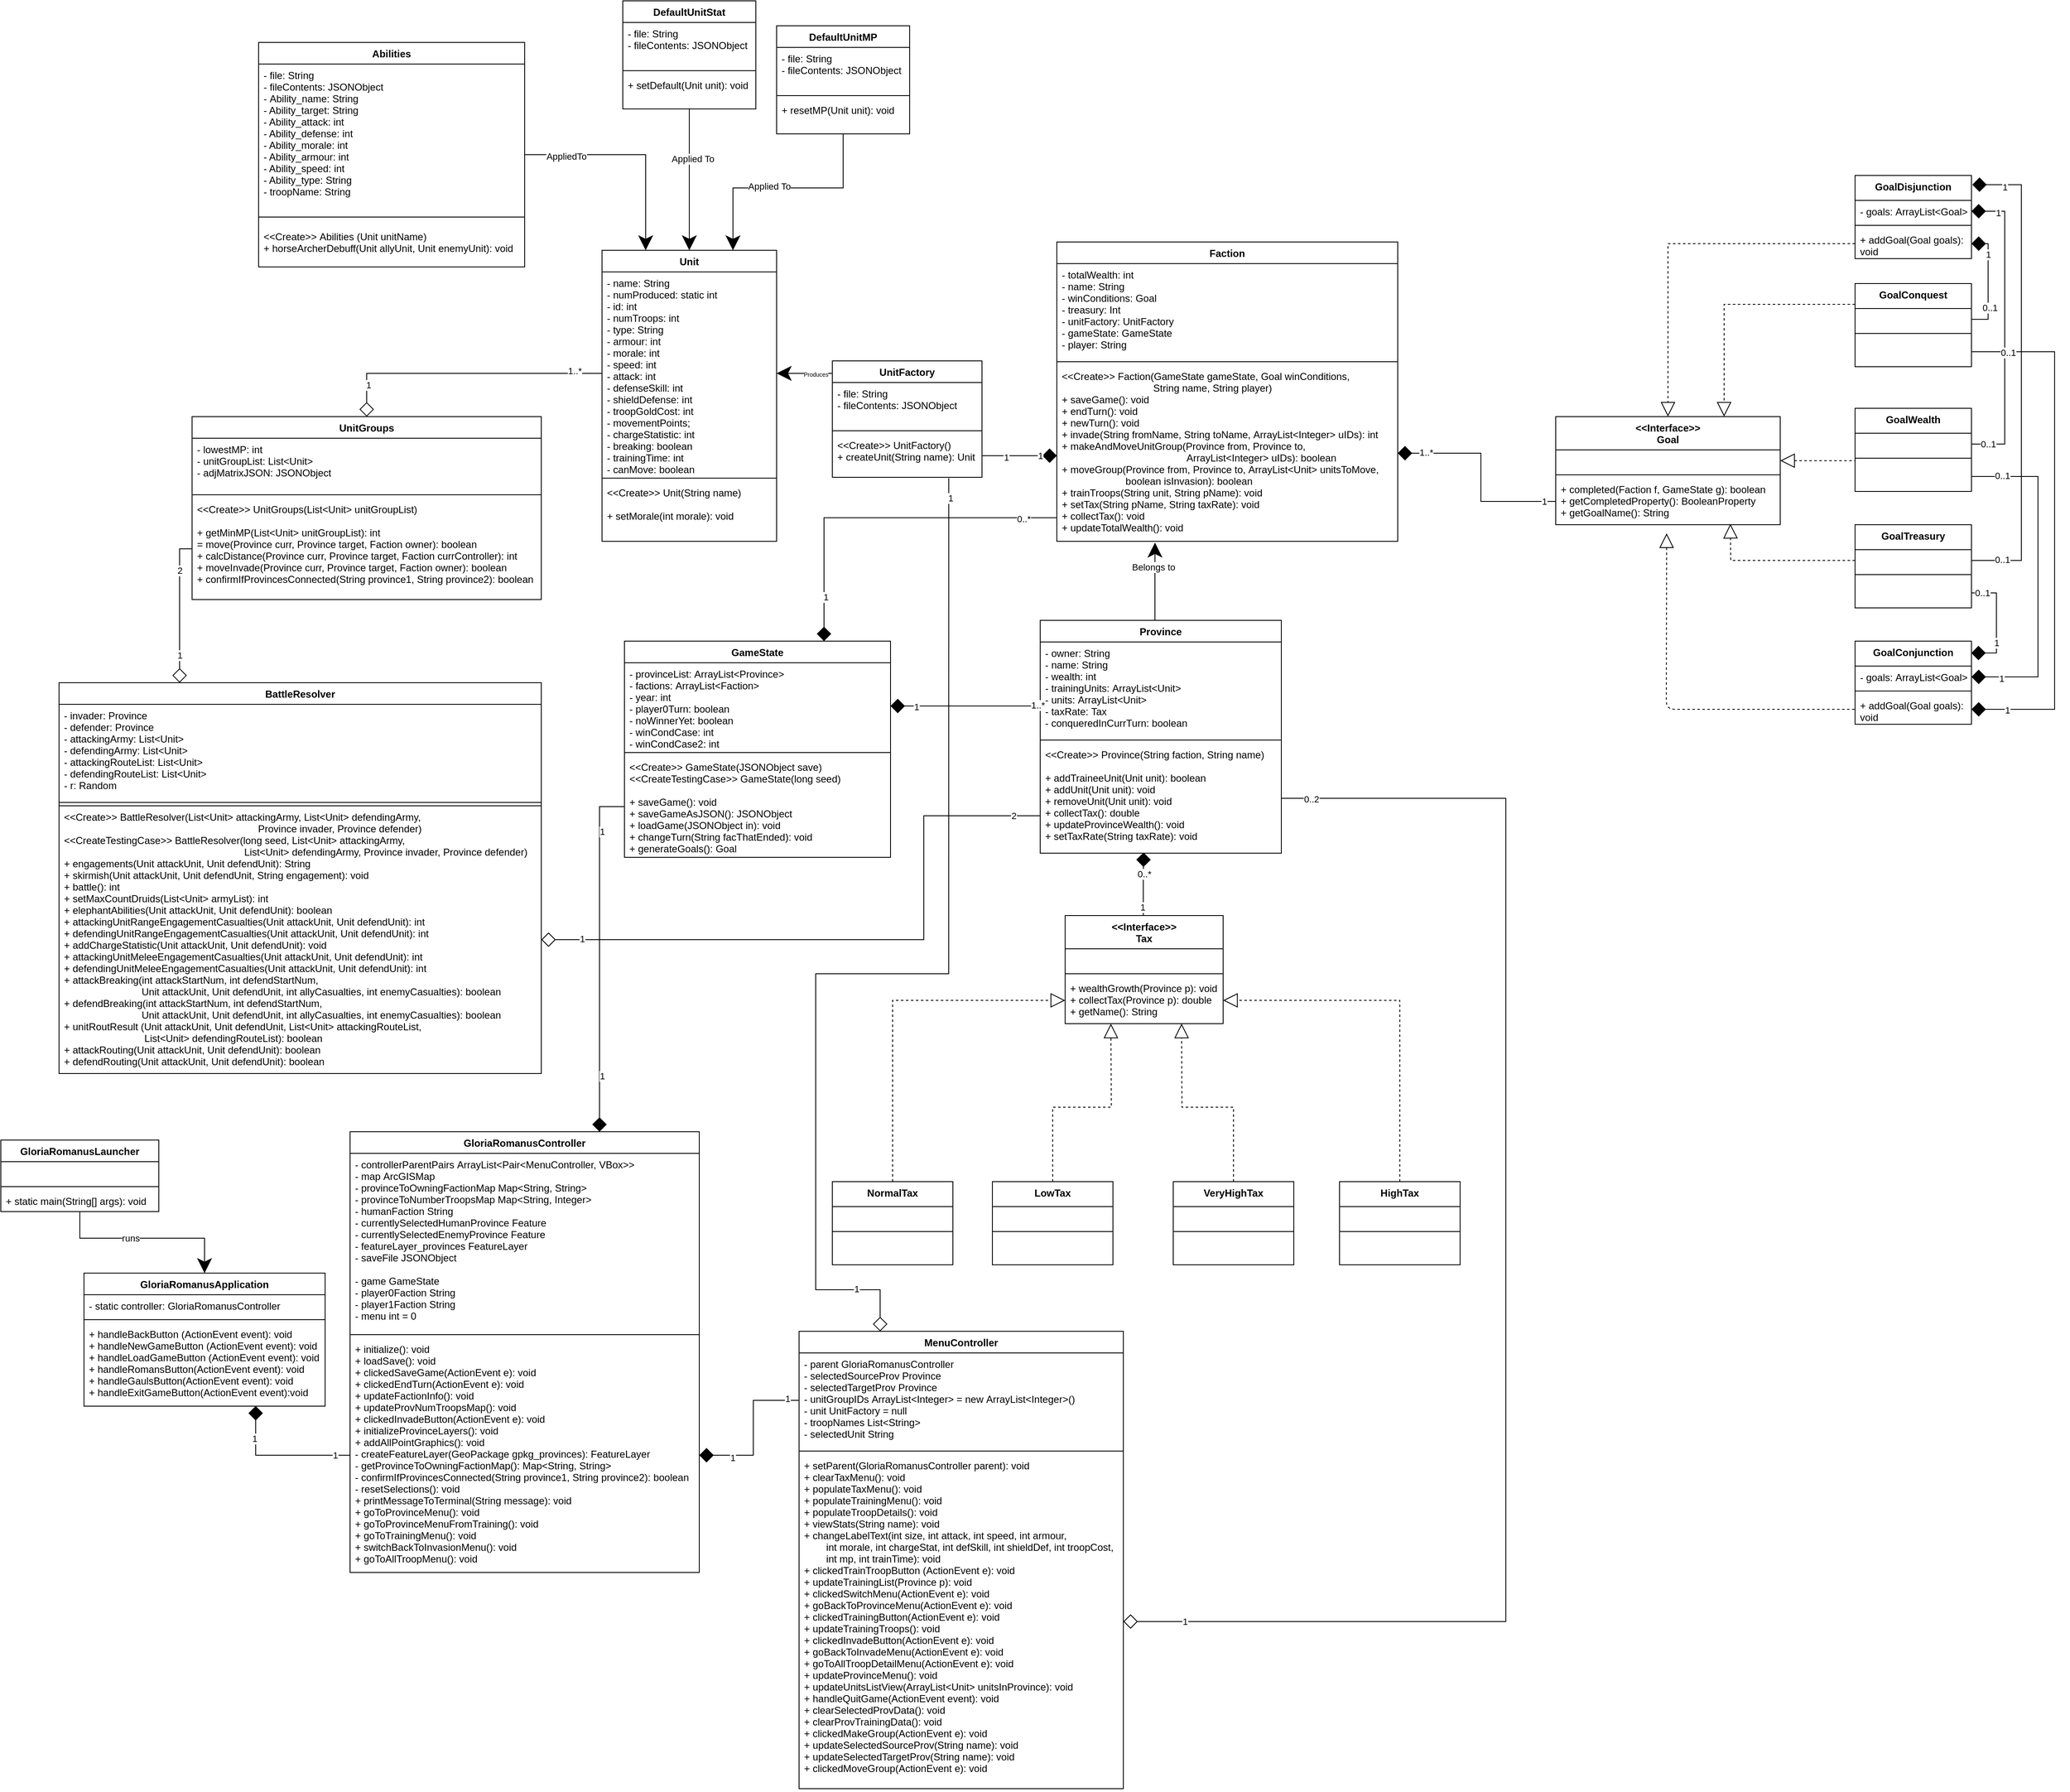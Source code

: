 <mxfile version="13.9.8" type="device"><diagram id="M-Ye7iZqI42xYz9rgBD6" name="Page-1"><mxGraphModel dx="1677" dy="1142" grid="1" gridSize="10" guides="1" tooltips="1" connect="1" arrows="1" fold="1" page="1" pageScale="1" pageWidth="2500" pageHeight="2000" math="0" shadow="0"><root><mxCell id="0"/><mxCell id="1" parent="0"/><mxCell id="Z6OpID9bQhGOXuhDVu0i-13" value="UnitGroups" style="swimlane;fontStyle=1;align=center;verticalAlign=top;childLayout=stackLayout;horizontal=1;startSize=26;horizontalStack=0;resizeParent=1;resizeParentMax=0;resizeLast=0;collapsible=1;marginBottom=0;" parent="1" vertex="1"><mxGeometry x="240" y="660" width="420" height="220" as="geometry"/></mxCell><mxCell id="Z6OpID9bQhGOXuhDVu0i-14" value="- lowestMP: int&#10;- unitGroupList: List&lt;Unit&gt;&#10;- adjMatrixJSON: JSONObject" style="text;strokeColor=none;fillColor=none;align=left;verticalAlign=top;spacingLeft=4;spacingRight=4;overflow=hidden;rotatable=0;points=[[0,0.5],[1,0.5]];portConstraint=eastwest;" parent="Z6OpID9bQhGOXuhDVu0i-13" vertex="1"><mxGeometry y="26" width="420" height="64" as="geometry"/></mxCell><mxCell id="Z6OpID9bQhGOXuhDVu0i-15" value="" style="line;strokeWidth=1;fillColor=none;align=left;verticalAlign=middle;spacingTop=-1;spacingLeft=3;spacingRight=3;rotatable=0;labelPosition=right;points=[];portConstraint=eastwest;" parent="Z6OpID9bQhGOXuhDVu0i-13" vertex="1"><mxGeometry y="90" width="420" height="8" as="geometry"/></mxCell><mxCell id="Z6OpID9bQhGOXuhDVu0i-16" value="&lt;&lt;Create&gt;&gt; UnitGroups(List&lt;Unit&gt; unitGroupList)&#10;&#10;+ getMinMP(List&lt;Unit&gt; unitGroupList): int&#10;= move(Province curr, Province target, Faction owner): boolean&#10;+ calcDistance(Province curr, Province target, Faction currController): int&#10;+ moveInvade(Province curr, Province target, Faction owner): boolean&#10;+ confirmIfProvincesConnected(String province1, String province2): boolean&#10;" style="text;strokeColor=none;fillColor=none;align=left;verticalAlign=top;spacingLeft=4;spacingRight=4;overflow=hidden;rotatable=0;points=[[0,0.5],[1,0.5]];portConstraint=eastwest;" parent="Z6OpID9bQhGOXuhDVu0i-13" vertex="1"><mxGeometry y="98" width="420" height="122" as="geometry"/></mxCell><mxCell id="Z6OpID9bQhGOXuhDVu0i-1" value="Faction" style="swimlane;fontStyle=1;align=center;verticalAlign=top;childLayout=stackLayout;horizontal=1;startSize=26;horizontalStack=0;resizeParent=1;resizeParentMax=0;resizeLast=0;collapsible=1;marginBottom=0;" parent="1" vertex="1"><mxGeometry x="1280" y="450" width="410" height="360" as="geometry"/></mxCell><mxCell id="Z6OpID9bQhGOXuhDVu0i-2" value="- totalWealth: int &#10;- name: String &#10;- winConditions: Goal&#10;- treasury: Int&#10;- unitFactory: UnitFactory&#10;- gameState: GameState&#10;- player: String " style="text;strokeColor=none;fillColor=none;align=left;verticalAlign=top;spacingLeft=4;spacingRight=4;overflow=hidden;rotatable=0;points=[[0,0.5],[1,0.5]];portConstraint=eastwest;" parent="Z6OpID9bQhGOXuhDVu0i-1" vertex="1"><mxGeometry y="26" width="410" height="114" as="geometry"/></mxCell><mxCell id="Z6OpID9bQhGOXuhDVu0i-3" value="" style="line;strokeWidth=1;fillColor=none;align=left;verticalAlign=middle;spacingTop=-1;spacingLeft=3;spacingRight=3;rotatable=0;labelPosition=right;points=[];portConstraint=eastwest;" parent="Z6OpID9bQhGOXuhDVu0i-1" vertex="1"><mxGeometry y="140" width="410" height="8" as="geometry"/></mxCell><mxCell id="Z6OpID9bQhGOXuhDVu0i-4" value="&lt;&lt;Create&gt;&gt; Faction(GameState gameState, Goal winConditions,&#10;                                 String name, String player)&#10;+ saveGame(): void&#10;+ endTurn(): void&#10;+ newTurn(): void&#10;+ invade(String fromName, String toName, ArrayList&lt;Integer&gt; uIDs): int&#10;+ makeAndMoveUnitGroup(Province from, Province to, &#10;                                             ArrayList&lt;Integer&gt; uIDs): boolean&#10;+ moveGroup(Province from, Province to, ArrayList&lt;Unit&gt; unitsToMove,&#10;                       boolean isInvasion): boolean&#10;+ trainTroops(String unit, String pName): void&#10;+ setTax(String pName, String taxRate): void&#10;+ collectTax(): void&#10;+ updateTotalWealth(): void&#10;" style="text;strokeColor=none;fillColor=none;align=left;verticalAlign=top;spacingLeft=4;spacingRight=4;overflow=hidden;rotatable=0;points=[[0,0.5],[1,0.5]];portConstraint=eastwest;" parent="Z6OpID9bQhGOXuhDVu0i-1" vertex="1"><mxGeometry y="148" width="410" height="212" as="geometry"/></mxCell><mxCell id="lzB27QbmDddrCzH73_Kb-111" style="edgeStyle=orthogonalEdgeStyle;rounded=0;orthogonalLoop=1;jettySize=auto;html=1;exitX=0.75;exitY=0;exitDx=0;exitDy=0;entryX=0.001;entryY=0.866;entryDx=0;entryDy=0;entryPerimeter=0;startArrow=diamond;startFill=1;startSize=15;endArrow=none;endFill=0;endSize=15;strokeWidth=1;fontColor=#000000;" parent="1" source="Z6OpID9bQhGOXuhDVu0i-17" target="Z6OpID9bQhGOXuhDVu0i-4" edge="1"><mxGeometry relative="1" as="geometry"/></mxCell><mxCell id="lzB27QbmDddrCzH73_Kb-112" value="0..*" style="edgeLabel;html=1;align=center;verticalAlign=middle;resizable=0;points=[];fontColor=#000000;" parent="lzB27QbmDddrCzH73_Kb-111" vertex="1" connectable="0"><mxGeometry x="0.813" y="-1" relative="1" as="geometry"><mxPoint as="offset"/></mxGeometry></mxCell><mxCell id="lzB27QbmDddrCzH73_Kb-113" value="1" style="edgeLabel;html=1;align=center;verticalAlign=middle;resizable=0;points=[];fontColor=#000000;" parent="lzB27QbmDddrCzH73_Kb-111" vertex="1" connectable="0"><mxGeometry x="-0.75" y="-2" relative="1" as="geometry"><mxPoint as="offset"/></mxGeometry></mxCell><mxCell id="Z6OpID9bQhGOXuhDVu0i-17" value="GameState" style="swimlane;fontStyle=1;align=center;verticalAlign=top;childLayout=stackLayout;horizontal=1;startSize=26;horizontalStack=0;resizeParent=1;resizeParentMax=0;resizeLast=0;collapsible=1;marginBottom=0;" parent="1" vertex="1"><mxGeometry x="760" y="930" width="320" height="260" as="geometry"/></mxCell><mxCell id="Z6OpID9bQhGOXuhDVu0i-18" value="- provinceList: ArrayList&lt;Province&gt; &#10;- factions: ArrayList&lt;Faction&gt; &#10;- year: int                 &#10;- player0Turn: boolean            &#10;- noWinnerYet: boolean &#10;- winCondCase: int&#10;- winCondCase2: int " style="text;strokeColor=none;fillColor=none;align=left;verticalAlign=top;spacingLeft=4;spacingRight=4;overflow=hidden;rotatable=0;points=[[0,0.5],[1,0.5]];portConstraint=eastwest;" parent="Z6OpID9bQhGOXuhDVu0i-17" vertex="1"><mxGeometry y="26" width="320" height="104" as="geometry"/></mxCell><mxCell id="Z6OpID9bQhGOXuhDVu0i-19" value="" style="line;strokeWidth=1;fillColor=none;align=left;verticalAlign=middle;spacingTop=-1;spacingLeft=3;spacingRight=3;rotatable=0;labelPosition=right;points=[];portConstraint=eastwest;" parent="Z6OpID9bQhGOXuhDVu0i-17" vertex="1"><mxGeometry y="130" width="320" height="8" as="geometry"/></mxCell><mxCell id="Z6OpID9bQhGOXuhDVu0i-20" value="&lt;&lt;Create&gt;&gt; GameState(JSONObject save)&#10;&lt;&lt;CreateTestingCase&gt;&gt; GameState(long seed)&#10;&#10;+ saveGame(): void&#10;+ saveGameAsJSON(): JSONObject&#10;+ loadGame(JSONObject in): void&#10;+ changeTurn(String facThatEnded): void&#10;+ generateGoals(): Goal&#10;" style="text;strokeColor=none;fillColor=none;align=left;verticalAlign=top;spacingLeft=4;spacingRight=4;overflow=hidden;rotatable=0;points=[[0,0.5],[1,0.5]];portConstraint=eastwest;" parent="Z6OpID9bQhGOXuhDVu0i-17" vertex="1"><mxGeometry y="138" width="320" height="122" as="geometry"/></mxCell><mxCell id="Z6OpID9bQhGOXuhDVu0i-27" value="Unit" style="swimlane;fontStyle=1;align=center;verticalAlign=top;childLayout=stackLayout;horizontal=1;startSize=26;horizontalStack=0;resizeParent=1;resizeParentMax=0;resizeLast=0;collapsible=1;marginBottom=0;" parent="1" vertex="1"><mxGeometry x="733" y="460" width="210" height="350" as="geometry"/></mxCell><mxCell id="Z6OpID9bQhGOXuhDVu0i-28" value="- name: String&#10;- numProduced: static int&#10;- id: int &#10;- numTroops: int &#10;- type: String&#10;- armour: int &#10;- morale: int&#10;- speed: int&#10;- attack: int&#10;- defenseSkill: int &#10;- shieldDefense: int&#10;- troopGoldCost: int &#10;- movementPoints;&#10;- chargeStatistic: int&#10;- breaking: boolean &#10;- trainingTime: int&#10;- canMove: boolean&#10;" style="text;strokeColor=none;fillColor=none;align=left;verticalAlign=top;spacingLeft=4;spacingRight=4;overflow=hidden;rotatable=0;points=[[0,0.5],[1,0.5]];portConstraint=eastwest;" parent="Z6OpID9bQhGOXuhDVu0i-27" vertex="1"><mxGeometry y="26" width="210" height="244" as="geometry"/></mxCell><mxCell id="Z6OpID9bQhGOXuhDVu0i-29" value="" style="line;strokeWidth=1;fillColor=none;align=left;verticalAlign=middle;spacingTop=-1;spacingLeft=3;spacingRight=3;rotatable=0;labelPosition=right;points=[];portConstraint=eastwest;" parent="Z6OpID9bQhGOXuhDVu0i-27" vertex="1"><mxGeometry y="270" width="210" height="8" as="geometry"/></mxCell><mxCell id="Z6OpID9bQhGOXuhDVu0i-30" value="&lt;&lt;Create&gt;&gt; Unit(String name)&#10;&#10;+ setMorale(int morale): void" style="text;strokeColor=none;fillColor=none;align=left;verticalAlign=top;spacingLeft=4;spacingRight=4;overflow=hidden;rotatable=0;points=[[0,0.5],[1,0.5]];portConstraint=eastwest;" parent="Z6OpID9bQhGOXuhDVu0i-27" vertex="1"><mxGeometry y="278" width="210" height="72" as="geometry"/></mxCell><mxCell id="lzB27QbmDddrCzH73_Kb-89" style="edgeStyle=orthogonalEdgeStyle;rounded=0;orthogonalLoop=1;jettySize=auto;html=1;exitX=0;exitY=0.5;exitDx=0;exitDy=0;entryX=1;entryY=0.5;entryDx=0;entryDy=0;endArrow=classic;endFill=1;endSize=15;fontColor=#000000;" parent="1" source="Z6OpID9bQhGOXuhDVu0i-21" target="Z6OpID9bQhGOXuhDVu0i-28" edge="1"><mxGeometry relative="1" as="geometry"><Array as="points"><mxPoint x="1010" y="608"/></Array></mxGeometry></mxCell><mxCell id="lzB27QbmDddrCzH73_Kb-90" value="&lt;font style=&quot;font-size: 7px&quot;&gt;Produces&lt;/font&gt;" style="edgeLabel;html=1;align=center;verticalAlign=middle;resizable=0;points=[];fontColor=#000000;" parent="lzB27QbmDddrCzH73_Kb-89" vertex="1" connectable="0"><mxGeometry x="0.482" y="-2" relative="1" as="geometry"><mxPoint x="15.28" y="2.02" as="offset"/></mxGeometry></mxCell><mxCell id="Z6OpID9bQhGOXuhDVu0i-21" value="UnitFactory" style="swimlane;fontStyle=1;align=center;verticalAlign=top;childLayout=stackLayout;horizontal=1;startSize=26;horizontalStack=0;resizeParent=1;resizeParentMax=0;resizeLast=0;collapsible=1;marginBottom=0;" parent="1" vertex="1"><mxGeometry x="1010" y="593" width="180" height="140" as="geometry"/></mxCell><mxCell id="Z6OpID9bQhGOXuhDVu0i-22" value="- file: String&#10;- fileContents: JSONObject" style="text;strokeColor=none;fillColor=none;align=left;verticalAlign=top;spacingLeft=4;spacingRight=4;overflow=hidden;rotatable=0;points=[[0,0.5],[1,0.5]];portConstraint=eastwest;" parent="Z6OpID9bQhGOXuhDVu0i-21" vertex="1"><mxGeometry y="26" width="180" height="54" as="geometry"/></mxCell><mxCell id="Z6OpID9bQhGOXuhDVu0i-23" value="" style="line;strokeWidth=1;fillColor=none;align=left;verticalAlign=middle;spacingTop=-1;spacingLeft=3;spacingRight=3;rotatable=0;labelPosition=right;points=[];portConstraint=eastwest;" parent="Z6OpID9bQhGOXuhDVu0i-21" vertex="1"><mxGeometry y="80" width="180" height="8" as="geometry"/></mxCell><mxCell id="Z6OpID9bQhGOXuhDVu0i-24" value="&lt;&lt;Create&gt;&gt; UnitFactory()&#10;+ createUnit(String name): Unit" style="text;strokeColor=none;fillColor=none;align=left;verticalAlign=top;spacingLeft=4;spacingRight=4;overflow=hidden;rotatable=0;points=[[0,0.5],[1,0.5]];portConstraint=eastwest;" parent="Z6OpID9bQhGOXuhDVu0i-21" vertex="1"><mxGeometry y="88" width="180" height="52" as="geometry"/></mxCell><mxCell id="lzB27QbmDddrCzH73_Kb-80" style="edgeStyle=orthogonalEdgeStyle;rounded=0;orthogonalLoop=1;jettySize=auto;html=1;entryX=0.288;entryY=1.007;entryDx=0;entryDy=0;entryPerimeter=0;endArrow=classic;endFill=1;endSize=15;fontColor=#000000;" parent="1" source="Z6OpID9bQhGOXuhDVu0i-5" target="Z6OpID9bQhGOXuhDVu0i-4" edge="1"><mxGeometry relative="1" as="geometry"><Array as="points"><mxPoint x="1398" y="840"/><mxPoint x="1398" y="840"/></Array></mxGeometry></mxCell><mxCell id="lzB27QbmDddrCzH73_Kb-81" value="Belongs to" style="edgeLabel;html=1;align=center;verticalAlign=middle;resizable=0;points=[];fontColor=#000000;" parent="lzB27QbmDddrCzH73_Kb-80" vertex="1" connectable="0"><mxGeometry x="0.371" y="2" relative="1" as="geometry"><mxPoint as="offset"/></mxGeometry></mxCell><mxCell id="Z6OpID9bQhGOXuhDVu0i-5" value="Province" style="swimlane;fontStyle=1;align=center;verticalAlign=top;childLayout=stackLayout;horizontal=1;startSize=26;horizontalStack=0;resizeParent=1;resizeParentMax=0;resizeLast=0;collapsible=1;marginBottom=0;" parent="1" vertex="1"><mxGeometry x="1260" y="905" width="290" height="280" as="geometry"/></mxCell><mxCell id="Z6OpID9bQhGOXuhDVu0i-6" value="- owner: String                    &#10;- name: String                     &#10;- wealth: int                      &#10;- trainingUnits: ArrayList&lt;Unit&gt;   &#10;- units: ArrayList&lt;Unit&gt;       &#10;- taxRate: Tax                     &#10;- conqueredInCurrTurn: boolean    " style="text;strokeColor=none;fillColor=none;align=left;verticalAlign=top;spacingLeft=4;spacingRight=4;overflow=hidden;rotatable=0;points=[[0,0.5],[1,0.5]];portConstraint=eastwest;" parent="Z6OpID9bQhGOXuhDVu0i-5" vertex="1"><mxGeometry y="26" width="290" height="114" as="geometry"/></mxCell><mxCell id="Z6OpID9bQhGOXuhDVu0i-7" value="" style="line;strokeWidth=1;fillColor=none;align=left;verticalAlign=middle;spacingTop=-1;spacingLeft=3;spacingRight=3;rotatable=0;labelPosition=right;points=[];portConstraint=eastwest;" parent="Z6OpID9bQhGOXuhDVu0i-5" vertex="1"><mxGeometry y="140" width="290" height="8" as="geometry"/></mxCell><mxCell id="Z6OpID9bQhGOXuhDVu0i-8" value="&lt;&lt;Create&gt;&gt; Province(String faction, String name)&#10;&#10;+ addTraineeUnit(Unit unit): boolean&#10;+ addUnit(Unit unit): void&#10;+ removeUnit(Unit unit): void&#10;+ collectTax(): double&#10;+ updateProvinceWealth(): void&#10;+ setTaxRate(String taxRate): void" style="text;strokeColor=none;fillColor=none;align=left;verticalAlign=top;spacingLeft=4;spacingRight=4;overflow=hidden;rotatable=0;points=[[0,0.5],[1,0.5]];portConstraint=eastwest;" parent="Z6OpID9bQhGOXuhDVu0i-5" vertex="1"><mxGeometry y="148" width="290" height="132" as="geometry"/></mxCell><mxCell id="lzB27QbmDddrCzH73_Kb-107" style="edgeStyle=orthogonalEdgeStyle;rounded=0;orthogonalLoop=1;jettySize=auto;html=1;entryX=0;entryY=0.5;entryDx=0;entryDy=0;endArrow=none;endFill=0;endSize=15;fontColor=#000000;startArrow=diamond;startFill=0;exitX=0.25;exitY=0;exitDx=0;exitDy=0;strokeWidth=1;startSize=15;" parent="1" source="Z6OpID9bQhGOXuhDVu0i-31" target="Z6OpID9bQhGOXuhDVu0i-16" edge="1"><mxGeometry relative="1" as="geometry"><Array as="points"><mxPoint x="225" y="819"/></Array></mxGeometry></mxCell><mxCell id="lzB27QbmDddrCzH73_Kb-108" value="2" style="edgeLabel;html=1;align=center;verticalAlign=middle;resizable=0;points=[];fontColor=#000000;" parent="lzB27QbmDddrCzH73_Kb-107" vertex="1" connectable="0"><mxGeometry x="0.537" relative="1" as="geometry"><mxPoint as="offset"/></mxGeometry></mxCell><mxCell id="lzB27QbmDddrCzH73_Kb-110" value="1" style="edgeLabel;html=1;align=center;verticalAlign=middle;resizable=0;points=[];fontColor=#000000;" parent="lzB27QbmDddrCzH73_Kb-107" vertex="1" connectable="0"><mxGeometry x="-0.627" relative="1" as="geometry"><mxPoint as="offset"/></mxGeometry></mxCell><mxCell id="Z6OpID9bQhGOXuhDVu0i-31" value="BattleResolver" style="swimlane;fontStyle=1;align=center;verticalAlign=top;childLayout=stackLayout;horizontal=1;startSize=26;horizontalStack=0;resizeParent=1;resizeParentMax=0;resizeLast=0;collapsible=1;marginBottom=0;" parent="1" vertex="1"><mxGeometry x="80" y="980" width="580" height="470" as="geometry"/></mxCell><mxCell id="Z6OpID9bQhGOXuhDVu0i-32" value="- invader: Province&#10;- defender: Province &#10;- attackingArmy: List&lt;Unit&gt; &#10;- defendingArmy: List&lt;Unit&gt; &#10;- attackingRouteList: List&lt;Unit&gt; &#10;- defendingRouteList: List&lt;Unit&gt; &#10;- r: Random" style="text;strokeColor=none;fillColor=none;align=left;verticalAlign=top;spacingLeft=4;spacingRight=4;overflow=hidden;rotatable=0;points=[[0,0.5],[1,0.5]];portConstraint=eastwest;" parent="Z6OpID9bQhGOXuhDVu0i-31" vertex="1"><mxGeometry y="26" width="580" height="114" as="geometry"/></mxCell><mxCell id="Z6OpID9bQhGOXuhDVu0i-33" value="" style="line;strokeWidth=1;fillColor=none;align=left;verticalAlign=middle;spacingTop=-1;spacingLeft=3;spacingRight=3;rotatable=0;labelPosition=right;points=[];portConstraint=eastwest;" parent="Z6OpID9bQhGOXuhDVu0i-31" vertex="1"><mxGeometry y="140" width="580" height="8" as="geometry"/></mxCell><mxCell id="Z6OpID9bQhGOXuhDVu0i-34" value="&lt;&lt;Create&gt;&gt; BattleResolver(List&lt;Unit&gt; attackingArmy, List&lt;Unit&gt; defendingArmy, &#10;                                                                      Province invader, Province defender) &#10;&lt;&lt;CreateTestingCase&gt;&gt; BattleResolver(long seed, List&lt;Unit&gt; attackingArmy, &#10;                                                                 List&lt;Unit&gt; defendingArmy, Province invader, Province defender)&#10;+ engagements(Unit attackUnit, Unit defendUnit): String&#10;+ skirmish(Unit attackUnit, Unit defendUnit, String engagement): void&#10;+ battle(): int&#10;+ setMaxCountDruids(List&lt;Unit&gt; armyList): int&#10;+ elephantAbilities(Unit attackUnit, Unit defendUnit): boolean&#10;+ attackingUnitRangeEngagementCasualties(Unit attackUnit, Unit defendUnit): int&#10;+ defendingUnitRangeEngagementCasualties(Unit attackUnit, Unit defendUnit): int&#10;+ addChargeStatistic(Unit attackUnit, Unit defendUnit): void&#10;+ attackingUnitMeleeEngagementCasualties(Unit attackUnit, Unit defendUnit): int&#10;+ defendingUnitMeleeEngagementCasualties(Unit attackUnit, Unit defendUnit): int&#10;+ attackBreaking(int attackStartNum, int defendStartNum, &#10;                            Unit attackUnit, Unit defendUnit, int allyCasualties, int enemyCasualties): boolean&#10;+ defendBreaking(int attackStartNum, int defendStartNum, &#10;                            Unit attackUnit, Unit defendUnit, int allyCasualties, int enemyCasualties): boolean&#10;+ unitRoutResult (Unit attackUnit, Unit defendUnit, List&lt;Unit&gt; attackingRouteList, &#10;                             List&lt;Unit&gt; defendingRouteList): boolean&#10;+ attackRouting(Unit attackUnit, Unit defendUnit): boolean&#10;+ defendRouting(Unit attackUnit, Unit defendUnit): boolean" style="text;strokeColor=#000000;fillColor=none;align=left;verticalAlign=top;spacingLeft=4;spacingRight=4;overflow=hidden;rotatable=0;points=[[0,0.5],[1,0.5]];portConstraint=eastwest;" parent="Z6OpID9bQhGOXuhDVu0i-31" vertex="1"><mxGeometry y="148" width="580" height="322" as="geometry"/></mxCell><mxCell id="lzB27QbmDddrCzH73_Kb-95" style="edgeStyle=orthogonalEdgeStyle;rounded=0;orthogonalLoop=1;jettySize=auto;html=1;entryX=0.25;entryY=0;entryDx=0;entryDy=0;endArrow=classic;endFill=1;endSize=15;fontColor=#000000;" parent="1" source="lzB27QbmDddrCzH73_Kb-1" target="Z6OpID9bQhGOXuhDVu0i-27" edge="1"><mxGeometry relative="1" as="geometry"/></mxCell><mxCell id="lzB27QbmDddrCzH73_Kb-96" value="AppliedTo" style="edgeLabel;html=1;align=center;verticalAlign=middle;resizable=0;points=[];fontColor=#000000;" parent="lzB27QbmDddrCzH73_Kb-95" vertex="1" connectable="0"><mxGeometry x="-0.625" y="-2" relative="1" as="geometry"><mxPoint x="1" as="offset"/></mxGeometry></mxCell><mxCell id="lzB27QbmDddrCzH73_Kb-1" value="Abilities" style="swimlane;fontStyle=1;align=center;verticalAlign=top;childLayout=stackLayout;horizontal=1;startSize=26;horizontalStack=0;resizeParent=1;resizeParentMax=0;resizeLast=0;collapsible=1;marginBottom=0;" parent="1" vertex="1"><mxGeometry x="320" y="210" width="320" height="270" as="geometry"/></mxCell><mxCell id="lzB27QbmDddrCzH73_Kb-2" value="- file: String&#10;- fileContents: JSONObject&#10;- Ability_name: String&#10;- Ability_target: String&#10;- Ability_attack: int&#10;- Ability_defense: int&#10;- Ability_morale: int&#10;- Ability_armour: int&#10;- Ability_speed: int&#10;- Ability_type: String&#10;- troopName: String" style="text;strokeColor=none;fillColor=none;align=left;verticalAlign=top;spacingLeft=4;spacingRight=4;overflow=hidden;rotatable=0;points=[[0,0.5],[1,0.5]];portConstraint=eastwest;" parent="lzB27QbmDddrCzH73_Kb-1" vertex="1"><mxGeometry y="26" width="320" height="174" as="geometry"/></mxCell><mxCell id="lzB27QbmDddrCzH73_Kb-3" value="" style="line;strokeWidth=1;fillColor=none;align=left;verticalAlign=middle;spacingTop=-1;spacingLeft=3;spacingRight=3;rotatable=0;labelPosition=right;points=[];portConstraint=eastwest;" parent="lzB27QbmDddrCzH73_Kb-1" vertex="1"><mxGeometry y="200" width="320" height="20" as="geometry"/></mxCell><mxCell id="lzB27QbmDddrCzH73_Kb-5" value="&lt;&lt;Create&gt;&gt; Abilities (Unit unitName)&#10;+ horseArcherDebuff(Unit allyUnit, Unit enemyUnit): void " style="text;strokeColor=none;fillColor=none;align=left;verticalAlign=top;spacingLeft=4;spacingRight=4;overflow=hidden;rotatable=0;points=[[0,0.5],[1,0.5]];portConstraint=eastwest;" parent="lzB27QbmDddrCzH73_Kb-1" vertex="1"><mxGeometry y="220" width="320" height="50" as="geometry"/></mxCell><mxCell id="lzB27QbmDddrCzH73_Kb-99" style="edgeStyle=orthogonalEdgeStyle;rounded=0;orthogonalLoop=1;jettySize=auto;html=1;entryX=0.75;entryY=0;entryDx=0;entryDy=0;endArrow=classic;endFill=1;endSize=15;fontColor=#000000;" parent="1" source="lzB27QbmDddrCzH73_Kb-6" target="Z6OpID9bQhGOXuhDVu0i-27" edge="1"><mxGeometry relative="1" as="geometry"/></mxCell><mxCell id="lzB27QbmDddrCzH73_Kb-100" value="Applied To" style="edgeLabel;html=1;align=center;verticalAlign=middle;resizable=0;points=[];fontColor=#000000;" parent="lzB27QbmDddrCzH73_Kb-99" vertex="1" connectable="0"><mxGeometry x="0.134" y="-2" relative="1" as="geometry"><mxPoint as="offset"/></mxGeometry></mxCell><mxCell id="lzB27QbmDddrCzH73_Kb-6" value="DefaultUnitMP" style="swimlane;fontStyle=1;align=center;verticalAlign=top;childLayout=stackLayout;horizontal=1;startSize=26;horizontalStack=0;resizeParent=1;resizeParentMax=0;resizeLast=0;collapsible=1;marginBottom=0;strokeColor=#000000;fontColor=#000000;" parent="1" vertex="1"><mxGeometry x="943" y="190" width="160" height="130" as="geometry"/></mxCell><mxCell id="lzB27QbmDddrCzH73_Kb-7" value="- file: String &#10;- fileContents: JSONObject " style="text;strokeColor=none;fillColor=none;align=left;verticalAlign=top;spacingLeft=4;spacingRight=4;overflow=hidden;rotatable=0;points=[[0,0.5],[1,0.5]];portConstraint=eastwest;" parent="lzB27QbmDddrCzH73_Kb-6" vertex="1"><mxGeometry y="26" width="160" height="54" as="geometry"/></mxCell><mxCell id="lzB27QbmDddrCzH73_Kb-8" value="" style="line;strokeWidth=1;fillColor=none;align=left;verticalAlign=middle;spacingTop=-1;spacingLeft=3;spacingRight=3;rotatable=0;labelPosition=right;points=[];portConstraint=eastwest;" parent="lzB27QbmDddrCzH73_Kb-6" vertex="1"><mxGeometry y="80" width="160" height="8" as="geometry"/></mxCell><mxCell id="lzB27QbmDddrCzH73_Kb-9" value="+ resetMP(Unit unit): void" style="text;strokeColor=none;fillColor=none;align=left;verticalAlign=top;spacingLeft=4;spacingRight=4;overflow=hidden;rotatable=0;points=[[0,0.5],[1,0.5]];portConstraint=eastwest;" parent="lzB27QbmDddrCzH73_Kb-6" vertex="1"><mxGeometry y="88" width="160" height="42" as="geometry"/></mxCell><mxCell id="lzB27QbmDddrCzH73_Kb-97" style="edgeStyle=orthogonalEdgeStyle;rounded=0;orthogonalLoop=1;jettySize=auto;html=1;entryX=0.5;entryY=0;entryDx=0;entryDy=0;endArrow=classic;endFill=1;endSize=15;fontColor=#000000;" parent="1" source="lzB27QbmDddrCzH73_Kb-10" target="Z6OpID9bQhGOXuhDVu0i-27" edge="1"><mxGeometry relative="1" as="geometry"/></mxCell><mxCell id="lzB27QbmDddrCzH73_Kb-98" value="Applied To" style="edgeLabel;html=1;align=center;verticalAlign=middle;resizable=0;points=[];fontColor=#000000;" parent="lzB27QbmDddrCzH73_Kb-97" vertex="1" connectable="0"><mxGeometry x="-0.302" y="4" relative="1" as="geometry"><mxPoint as="offset"/></mxGeometry></mxCell><mxCell id="lzB27QbmDddrCzH73_Kb-10" value="DefaultUnitStat" style="swimlane;fontStyle=1;align=center;verticalAlign=top;childLayout=stackLayout;horizontal=1;startSize=26;horizontalStack=0;resizeParent=1;resizeParentMax=0;resizeLast=0;collapsible=1;marginBottom=0;strokeColor=#000000;fontColor=#000000;" parent="1" vertex="1"><mxGeometry x="758" y="160" width="160" height="130" as="geometry"/></mxCell><mxCell id="lzB27QbmDddrCzH73_Kb-11" value="- file: String &#10;- fileContents: JSONObject " style="text;strokeColor=none;fillColor=none;align=left;verticalAlign=top;spacingLeft=4;spacingRight=4;overflow=hidden;rotatable=0;points=[[0,0.5],[1,0.5]];portConstraint=eastwest;" parent="lzB27QbmDddrCzH73_Kb-10" vertex="1"><mxGeometry y="26" width="160" height="54" as="geometry"/></mxCell><mxCell id="lzB27QbmDddrCzH73_Kb-12" value="" style="line;strokeWidth=1;fillColor=none;align=left;verticalAlign=middle;spacingTop=-1;spacingLeft=3;spacingRight=3;rotatable=0;labelPosition=right;points=[];portConstraint=eastwest;" parent="lzB27QbmDddrCzH73_Kb-10" vertex="1"><mxGeometry y="80" width="160" height="8" as="geometry"/></mxCell><mxCell id="lzB27QbmDddrCzH73_Kb-13" value="+ setDefault(Unit unit): void" style="text;strokeColor=none;fillColor=none;align=left;verticalAlign=top;spacingLeft=4;spacingRight=4;overflow=hidden;rotatable=0;points=[[0,0.5],[1,0.5]];portConstraint=eastwest;" parent="lzB27QbmDddrCzH73_Kb-10" vertex="1"><mxGeometry y="88" width="160" height="42" as="geometry"/></mxCell><mxCell id="lzB27QbmDddrCzH73_Kb-77" style="edgeStyle=orthogonalEdgeStyle;rounded=0;orthogonalLoop=1;jettySize=auto;html=1;endArrow=diamond;endFill=1;endSize=15;fontColor=#000000;entryX=0.429;entryY=0.994;entryDx=0;entryDy=0;entryPerimeter=0;" parent="1" source="lzB27QbmDddrCzH73_Kb-14" target="Z6OpID9bQhGOXuhDVu0i-8" edge="1"><mxGeometry relative="1" as="geometry"><mxPoint x="1385" y="1188" as="targetPoint"/><Array as="points"><mxPoint x="1384" y="1210"/><mxPoint x="1384" y="1210"/></Array></mxGeometry></mxCell><mxCell id="lzB27QbmDddrCzH73_Kb-78" value="0..*" style="edgeLabel;html=1;align=center;verticalAlign=middle;resizable=0;points=[];fontColor=#000000;" parent="lzB27QbmDddrCzH73_Kb-77" vertex="1" connectable="0"><mxGeometry x="0.414" y="-1" relative="1" as="geometry"><mxPoint x="-0.41" y="3.38" as="offset"/></mxGeometry></mxCell><mxCell id="lzB27QbmDddrCzH73_Kb-82" value="1" style="edgeLabel;html=1;align=center;verticalAlign=middle;resizable=0;points=[];fontColor=#000000;" parent="lzB27QbmDddrCzH73_Kb-77" vertex="1" connectable="0"><mxGeometry x="-0.813" y="1" relative="1" as="geometry"><mxPoint y="-2.85" as="offset"/></mxGeometry></mxCell><mxCell id="lzB27QbmDddrCzH73_Kb-14" value="&lt;&lt;Interface&gt;&gt;&#10;Tax" style="swimlane;fontStyle=1;align=center;verticalAlign=top;childLayout=stackLayout;horizontal=1;startSize=40;horizontalStack=0;resizeParent=1;resizeParentMax=0;resizeLast=0;collapsible=1;marginBottom=0;strokeColor=#000000;fontColor=#000000;" parent="1" vertex="1"><mxGeometry x="1290" y="1260" width="190" height="130" as="geometry"/></mxCell><mxCell id="lzB27QbmDddrCzH73_Kb-15" value=" " style="text;strokeColor=none;fillColor=none;align=left;verticalAlign=top;spacingLeft=4;spacingRight=4;overflow=hidden;rotatable=0;points=[[0,0.5],[1,0.5]];portConstraint=eastwest;" parent="lzB27QbmDddrCzH73_Kb-14" vertex="1"><mxGeometry y="40" width="190" height="26" as="geometry"/></mxCell><mxCell id="lzB27QbmDddrCzH73_Kb-16" value="" style="line;strokeWidth=1;fillColor=none;align=left;verticalAlign=middle;spacingTop=-1;spacingLeft=3;spacingRight=3;rotatable=0;labelPosition=right;points=[];portConstraint=eastwest;" parent="lzB27QbmDddrCzH73_Kb-14" vertex="1"><mxGeometry y="66" width="190" height="8" as="geometry"/></mxCell><mxCell id="lzB27QbmDddrCzH73_Kb-17" value="+ wealthGrowth(Province p): void &#10;+ collectTax(Province p): double &#10;+ getName(): String" style="text;strokeColor=none;fillColor=none;align=left;verticalAlign=top;spacingLeft=4;spacingRight=4;overflow=hidden;rotatable=0;points=[[0,0.5],[1,0.5]];portConstraint=eastwest;" parent="lzB27QbmDddrCzH73_Kb-14" vertex="1"><mxGeometry y="74" width="190" height="56" as="geometry"/></mxCell><mxCell id="lzB27QbmDddrCzH73_Kb-22" value="GoalConjunction" style="swimlane;fontStyle=1;align=center;verticalAlign=top;childLayout=stackLayout;horizontal=1;startSize=30;horizontalStack=0;resizeParent=1;resizeParentMax=0;resizeLast=0;collapsible=1;marginBottom=0;strokeColor=#000000;fontColor=#000000;" parent="1" vertex="1"><mxGeometry x="2240" y="930" width="140" height="100" as="geometry"/></mxCell><mxCell id="lzB27QbmDddrCzH73_Kb-23" value="- goals: ArrayList&lt;Goal&gt; " style="text;strokeColor=none;fillColor=none;align=left;verticalAlign=top;spacingLeft=4;spacingRight=4;overflow=hidden;rotatable=0;points=[[0,0.5],[1,0.5]];portConstraint=eastwest;" parent="lzB27QbmDddrCzH73_Kb-22" vertex="1"><mxGeometry y="30" width="140" height="26" as="geometry"/></mxCell><mxCell id="lzB27QbmDddrCzH73_Kb-24" value="" style="line;strokeWidth=1;fillColor=none;align=left;verticalAlign=middle;spacingTop=-1;spacingLeft=3;spacingRight=3;rotatable=0;labelPosition=right;points=[];portConstraint=eastwest;" parent="lzB27QbmDddrCzH73_Kb-22" vertex="1"><mxGeometry y="56" width="140" height="8" as="geometry"/></mxCell><mxCell id="lzB27QbmDddrCzH73_Kb-25" value="+ addGoal(Goal goals):&#10;void " style="text;strokeColor=none;fillColor=none;align=left;verticalAlign=top;spacingLeft=4;spacingRight=4;overflow=hidden;rotatable=0;points=[[0,0.5],[1,0.5]];portConstraint=eastwest;" parent="lzB27QbmDddrCzH73_Kb-22" vertex="1"><mxGeometry y="64" width="140" height="36" as="geometry"/></mxCell><mxCell id="Urq1JWNnqr1mDmuPdHNS-20" style="edgeStyle=orthogonalEdgeStyle;rounded=0;orthogonalLoop=1;jettySize=auto;html=1;exitX=0;exitY=0.25;exitDx=0;exitDy=0;entryX=0.75;entryY=0;entryDx=0;entryDy=0;dashed=1;startArrow=none;startFill=0;startSize=15;endArrow=block;endFill=0;endSize=15;" parent="1" source="lzB27QbmDddrCzH73_Kb-26" target="lzB27QbmDddrCzH73_Kb-42" edge="1"><mxGeometry relative="1" as="geometry"/></mxCell><mxCell id="lzB27QbmDddrCzH73_Kb-26" value="GoalConquest" style="swimlane;fontStyle=1;align=center;verticalAlign=top;childLayout=stackLayout;horizontal=1;startSize=30;horizontalStack=0;resizeParent=1;resizeParentMax=0;resizeLast=0;collapsible=1;marginBottom=0;strokeColor=#000000;fontColor=#000000;" parent="1" vertex="1"><mxGeometry x="2240" y="500" width="140" height="100" as="geometry"/></mxCell><mxCell id="lzB27QbmDddrCzH73_Kb-27" value=" " style="text;strokeColor=none;fillColor=none;align=left;verticalAlign=top;spacingLeft=4;spacingRight=4;overflow=hidden;rotatable=0;points=[[0,0.5],[1,0.5]];portConstraint=eastwest;" parent="lzB27QbmDddrCzH73_Kb-26" vertex="1"><mxGeometry y="30" width="140" height="26" as="geometry"/></mxCell><mxCell id="lzB27QbmDddrCzH73_Kb-28" value="" style="line;strokeWidth=1;fillColor=none;align=left;verticalAlign=middle;spacingTop=-1;spacingLeft=3;spacingRight=3;rotatable=0;labelPosition=right;points=[];portConstraint=eastwest;" parent="lzB27QbmDddrCzH73_Kb-26" vertex="1"><mxGeometry y="56" width="140" height="8" as="geometry"/></mxCell><mxCell id="lzB27QbmDddrCzH73_Kb-29" value=" " style="text;strokeColor=none;fillColor=none;align=left;verticalAlign=top;spacingLeft=4;spacingRight=4;overflow=hidden;rotatable=0;points=[[0,0.5],[1,0.5]];portConstraint=eastwest;" parent="lzB27QbmDddrCzH73_Kb-26" vertex="1"><mxGeometry y="64" width="140" height="36" as="geometry"/></mxCell><mxCell id="lzB27QbmDddrCzH73_Kb-65" style="edgeStyle=orthogonalEdgeStyle;rounded=0;orthogonalLoop=1;jettySize=auto;html=1;dashed=1;endArrow=block;endFill=0;endSize=15;fontColor=#000000;" parent="1" source="lzB27QbmDddrCzH73_Kb-30" edge="1"><mxGeometry relative="1" as="geometry"><mxPoint x="1345" y="1390" as="targetPoint"/></mxGeometry></mxCell><mxCell id="lzB27QbmDddrCzH73_Kb-30" value="LowTax" style="swimlane;fontStyle=1;align=center;verticalAlign=top;childLayout=stackLayout;horizontal=1;startSize=30;horizontalStack=0;resizeParent=1;resizeParentMax=0;resizeLast=0;collapsible=1;marginBottom=0;strokeColor=#000000;fontColor=#000000;" parent="1" vertex="1"><mxGeometry x="1202.5" y="1580" width="145" height="100" as="geometry"/></mxCell><mxCell id="lzB27QbmDddrCzH73_Kb-31" value=" " style="text;strokeColor=none;fillColor=none;align=left;verticalAlign=top;spacingLeft=4;spacingRight=4;overflow=hidden;rotatable=0;points=[[0,0.5],[1,0.5]];portConstraint=eastwest;" parent="lzB27QbmDddrCzH73_Kb-30" vertex="1"><mxGeometry y="30" width="145" height="26" as="geometry"/></mxCell><mxCell id="lzB27QbmDddrCzH73_Kb-32" value="" style="line;strokeWidth=1;fillColor=none;align=left;verticalAlign=middle;spacingTop=-1;spacingLeft=3;spacingRight=3;rotatable=0;labelPosition=right;points=[];portConstraint=eastwest;" parent="lzB27QbmDddrCzH73_Kb-30" vertex="1"><mxGeometry y="56" width="145" height="8" as="geometry"/></mxCell><mxCell id="lzB27QbmDddrCzH73_Kb-33" value=" " style="text;strokeColor=none;fillColor=none;align=left;verticalAlign=top;spacingLeft=4;spacingRight=4;overflow=hidden;rotatable=0;points=[[0,0.5],[1,0.5]];portConstraint=eastwest;" parent="lzB27QbmDddrCzH73_Kb-30" vertex="1"><mxGeometry y="64" width="145" height="36" as="geometry"/></mxCell><mxCell id="lzB27QbmDddrCzH73_Kb-34" value="GoalTreasury" style="swimlane;fontStyle=1;align=center;verticalAlign=top;childLayout=stackLayout;horizontal=1;startSize=30;horizontalStack=0;resizeParent=1;resizeParentMax=0;resizeLast=0;collapsible=1;marginBottom=0;strokeColor=#000000;fontColor=#000000;" parent="1" vertex="1"><mxGeometry x="2240" y="790" width="140" height="100" as="geometry"/></mxCell><mxCell id="lzB27QbmDddrCzH73_Kb-35" value=" " style="text;strokeColor=none;fillColor=none;align=left;verticalAlign=top;spacingLeft=4;spacingRight=4;overflow=hidden;rotatable=0;points=[[0,0.5],[1,0.5]];portConstraint=eastwest;" parent="lzB27QbmDddrCzH73_Kb-34" vertex="1"><mxGeometry y="30" width="140" height="26" as="geometry"/></mxCell><mxCell id="lzB27QbmDddrCzH73_Kb-36" value="" style="line;strokeWidth=1;fillColor=none;align=left;verticalAlign=middle;spacingTop=-1;spacingLeft=3;spacingRight=3;rotatable=0;labelPosition=right;points=[];portConstraint=eastwest;" parent="lzB27QbmDddrCzH73_Kb-34" vertex="1"><mxGeometry y="56" width="140" height="8" as="geometry"/></mxCell><mxCell id="lzB27QbmDddrCzH73_Kb-37" value=" " style="text;strokeColor=none;fillColor=none;align=left;verticalAlign=top;spacingLeft=4;spacingRight=4;overflow=hidden;rotatable=0;points=[[0,0.5],[1,0.5]];portConstraint=eastwest;" parent="lzB27QbmDddrCzH73_Kb-34" vertex="1"><mxGeometry y="64" width="140" height="36" as="geometry"/></mxCell><mxCell id="lzB27QbmDddrCzH73_Kb-38" value="GoalWealth" style="swimlane;fontStyle=1;align=center;verticalAlign=top;childLayout=stackLayout;horizontal=1;startSize=30;horizontalStack=0;resizeParent=1;resizeParentMax=0;resizeLast=0;collapsible=1;marginBottom=0;strokeColor=#000000;fontColor=#000000;" parent="1" vertex="1"><mxGeometry x="2240" y="650" width="140" height="100" as="geometry"/></mxCell><mxCell id="lzB27QbmDddrCzH73_Kb-39" value=" " style="text;strokeColor=none;fillColor=none;align=left;verticalAlign=top;spacingLeft=4;spacingRight=4;overflow=hidden;rotatable=0;points=[[0,0.5],[1,0.5]];portConstraint=eastwest;" parent="lzB27QbmDddrCzH73_Kb-38" vertex="1"><mxGeometry y="30" width="140" height="26" as="geometry"/></mxCell><mxCell id="lzB27QbmDddrCzH73_Kb-40" value="" style="line;strokeWidth=1;fillColor=none;align=left;verticalAlign=middle;spacingTop=-1;spacingLeft=3;spacingRight=3;rotatable=0;labelPosition=right;points=[];portConstraint=eastwest;" parent="lzB27QbmDddrCzH73_Kb-38" vertex="1"><mxGeometry y="56" width="140" height="8" as="geometry"/></mxCell><mxCell id="lzB27QbmDddrCzH73_Kb-41" value=" " style="text;strokeColor=none;fillColor=none;align=left;verticalAlign=top;spacingLeft=4;spacingRight=4;overflow=hidden;rotatable=0;points=[[0,0.5],[1,0.5]];portConstraint=eastwest;" parent="lzB27QbmDddrCzH73_Kb-38" vertex="1"><mxGeometry y="64" width="140" height="36" as="geometry"/></mxCell><mxCell id="lzB27QbmDddrCzH73_Kb-42" value="&lt;&lt;Interface&gt;&gt;&#10;Goal" style="swimlane;fontStyle=1;align=center;verticalAlign=top;childLayout=stackLayout;horizontal=1;startSize=40;horizontalStack=0;resizeParent=1;resizeParentMax=0;resizeLast=0;collapsible=1;marginBottom=0;strokeColor=#000000;fontColor=#000000;" parent="1" vertex="1"><mxGeometry x="1880" y="660" width="270" height="130" as="geometry"/></mxCell><mxCell id="lzB27QbmDddrCzH73_Kb-43" value=" " style="text;strokeColor=none;fillColor=none;align=left;verticalAlign=top;spacingLeft=4;spacingRight=4;overflow=hidden;rotatable=0;points=[[0,0.5],[1,0.5]];portConstraint=eastwest;" parent="lzB27QbmDddrCzH73_Kb-42" vertex="1"><mxGeometry y="40" width="270" height="26" as="geometry"/></mxCell><mxCell id="lzB27QbmDddrCzH73_Kb-44" value="" style="line;strokeWidth=1;fillColor=none;align=left;verticalAlign=middle;spacingTop=-1;spacingLeft=3;spacingRight=3;rotatable=0;labelPosition=right;points=[];portConstraint=eastwest;" parent="lzB27QbmDddrCzH73_Kb-42" vertex="1"><mxGeometry y="66" width="270" height="8" as="geometry"/></mxCell><mxCell id="lzB27QbmDddrCzH73_Kb-45" value="+ completed(Faction f, GameState g): boolean&#10;+ getCompletedProperty(): BooleanProperty&#10;+ getGoalName(): String" style="text;strokeColor=none;fillColor=none;align=left;verticalAlign=top;spacingLeft=4;spacingRight=4;overflow=hidden;rotatable=0;points=[[0,0.5],[1,0.5]];portConstraint=eastwest;" parent="lzB27QbmDddrCzH73_Kb-42" vertex="1"><mxGeometry y="74" width="270" height="56" as="geometry"/></mxCell><mxCell id="lzB27QbmDddrCzH73_Kb-46" value="GoalDisjunction" style="swimlane;fontStyle=1;align=center;verticalAlign=top;childLayout=stackLayout;horizontal=1;startSize=30;horizontalStack=0;resizeParent=1;resizeParentMax=0;resizeLast=0;collapsible=1;marginBottom=0;strokeColor=#000000;fontColor=#000000;" parent="1" vertex="1"><mxGeometry x="2240" y="370" width="140" height="100" as="geometry"/></mxCell><mxCell id="lzB27QbmDddrCzH73_Kb-47" value="- goals: ArrayList&lt;Goal&gt; " style="text;strokeColor=none;fillColor=none;align=left;verticalAlign=top;spacingLeft=4;spacingRight=4;overflow=hidden;rotatable=0;points=[[0,0.5],[1,0.5]];portConstraint=eastwest;" parent="lzB27QbmDddrCzH73_Kb-46" vertex="1"><mxGeometry y="30" width="140" height="26" as="geometry"/></mxCell><mxCell id="lzB27QbmDddrCzH73_Kb-48" value="" style="line;strokeWidth=1;fillColor=none;align=left;verticalAlign=middle;spacingTop=-1;spacingLeft=3;spacingRight=3;rotatable=0;labelPosition=right;points=[];portConstraint=eastwest;" parent="lzB27QbmDddrCzH73_Kb-46" vertex="1"><mxGeometry y="56" width="140" height="8" as="geometry"/></mxCell><mxCell id="lzB27QbmDddrCzH73_Kb-49" value="+ addGoal(Goal goals):&#10;void " style="text;strokeColor=none;fillColor=none;align=left;verticalAlign=top;spacingLeft=4;spacingRight=4;overflow=hidden;rotatable=0;points=[[0,0.5],[1,0.5]];portConstraint=eastwest;" parent="lzB27QbmDddrCzH73_Kb-46" vertex="1"><mxGeometry y="64" width="140" height="36" as="geometry"/></mxCell><mxCell id="lzB27QbmDddrCzH73_Kb-63" style="edgeStyle=orthogonalEdgeStyle;rounded=0;orthogonalLoop=1;jettySize=auto;html=1;entryX=0;entryY=0.5;entryDx=0;entryDy=0;fontColor=#000000;endArrow=block;endFill=0;endSize=15;dashed=1;" parent="1" source="lzB27QbmDddrCzH73_Kb-50" target="lzB27QbmDddrCzH73_Kb-17" edge="1"><mxGeometry relative="1" as="geometry"/></mxCell><mxCell id="lzB27QbmDddrCzH73_Kb-50" value="NormalTax" style="swimlane;fontStyle=1;align=center;verticalAlign=top;childLayout=stackLayout;horizontal=1;startSize=30;horizontalStack=0;resizeParent=1;resizeParentMax=0;resizeLast=0;collapsible=1;marginBottom=0;strokeColor=#000000;fontColor=#000000;" parent="1" vertex="1"><mxGeometry x="1010" y="1580" width="145" height="100" as="geometry"/></mxCell><mxCell id="lzB27QbmDddrCzH73_Kb-51" value=" " style="text;strokeColor=none;fillColor=none;align=left;verticalAlign=top;spacingLeft=4;spacingRight=4;overflow=hidden;rotatable=0;points=[[0,0.5],[1,0.5]];portConstraint=eastwest;" parent="lzB27QbmDddrCzH73_Kb-50" vertex="1"><mxGeometry y="30" width="145" height="26" as="geometry"/></mxCell><mxCell id="lzB27QbmDddrCzH73_Kb-52" value="" style="line;strokeWidth=1;fillColor=none;align=left;verticalAlign=middle;spacingTop=-1;spacingLeft=3;spacingRight=3;rotatable=0;labelPosition=right;points=[];portConstraint=eastwest;" parent="lzB27QbmDddrCzH73_Kb-50" vertex="1"><mxGeometry y="56" width="145" height="8" as="geometry"/></mxCell><mxCell id="lzB27QbmDddrCzH73_Kb-53" value=" " style="text;strokeColor=none;fillColor=none;align=left;verticalAlign=top;spacingLeft=4;spacingRight=4;overflow=hidden;rotatable=0;points=[[0,0.5],[1,0.5]];portConstraint=eastwest;" parent="lzB27QbmDddrCzH73_Kb-50" vertex="1"><mxGeometry y="64" width="145" height="36" as="geometry"/></mxCell><mxCell id="lzB27QbmDddrCzH73_Kb-66" style="edgeStyle=orthogonalEdgeStyle;rounded=0;orthogonalLoop=1;jettySize=auto;html=1;dashed=1;endArrow=block;endFill=0;endSize=15;fontColor=#000000;" parent="1" source="lzB27QbmDddrCzH73_Kb-54" edge="1"><mxGeometry relative="1" as="geometry"><mxPoint x="1430" y="1390" as="targetPoint"/></mxGeometry></mxCell><mxCell id="lzB27QbmDddrCzH73_Kb-54" value="VeryHighTax" style="swimlane;fontStyle=1;align=center;verticalAlign=top;childLayout=stackLayout;horizontal=1;startSize=30;horizontalStack=0;resizeParent=1;resizeParentMax=0;resizeLast=0;collapsible=1;marginBottom=0;strokeColor=#000000;fontColor=#000000;" parent="1" vertex="1"><mxGeometry x="1420" y="1580" width="145" height="100" as="geometry"/></mxCell><mxCell id="lzB27QbmDddrCzH73_Kb-55" value=" " style="text;strokeColor=none;fillColor=none;align=left;verticalAlign=top;spacingLeft=4;spacingRight=4;overflow=hidden;rotatable=0;points=[[0,0.5],[1,0.5]];portConstraint=eastwest;" parent="lzB27QbmDddrCzH73_Kb-54" vertex="1"><mxGeometry y="30" width="145" height="26" as="geometry"/></mxCell><mxCell id="lzB27QbmDddrCzH73_Kb-56" value="" style="line;strokeWidth=1;fillColor=none;align=left;verticalAlign=middle;spacingTop=-1;spacingLeft=3;spacingRight=3;rotatable=0;labelPosition=right;points=[];portConstraint=eastwest;" parent="lzB27QbmDddrCzH73_Kb-54" vertex="1"><mxGeometry y="56" width="145" height="8" as="geometry"/></mxCell><mxCell id="lzB27QbmDddrCzH73_Kb-57" value=" " style="text;strokeColor=none;fillColor=none;align=left;verticalAlign=top;spacingLeft=4;spacingRight=4;overflow=hidden;rotatable=0;points=[[0,0.5],[1,0.5]];portConstraint=eastwest;" parent="lzB27QbmDddrCzH73_Kb-54" vertex="1"><mxGeometry y="64" width="145" height="36" as="geometry"/></mxCell><mxCell id="lzB27QbmDddrCzH73_Kb-67" style="edgeStyle=orthogonalEdgeStyle;rounded=0;orthogonalLoop=1;jettySize=auto;html=1;entryX=1;entryY=0.5;entryDx=0;entryDy=0;dashed=1;endArrow=block;endFill=0;endSize=15;fontColor=#000000;" parent="1" source="lzB27QbmDddrCzH73_Kb-58" target="lzB27QbmDddrCzH73_Kb-17" edge="1"><mxGeometry relative="1" as="geometry"/></mxCell><mxCell id="lzB27QbmDddrCzH73_Kb-58" value="HighTax" style="swimlane;fontStyle=1;align=center;verticalAlign=top;childLayout=stackLayout;horizontal=1;startSize=30;horizontalStack=0;resizeParent=1;resizeParentMax=0;resizeLast=0;collapsible=1;marginBottom=0;strokeColor=#000000;fontColor=#000000;" parent="1" vertex="1"><mxGeometry x="1620" y="1580" width="145" height="100" as="geometry"/></mxCell><mxCell id="lzB27QbmDddrCzH73_Kb-59" value=" " style="text;strokeColor=none;fillColor=none;align=left;verticalAlign=top;spacingLeft=4;spacingRight=4;overflow=hidden;rotatable=0;points=[[0,0.5],[1,0.5]];portConstraint=eastwest;" parent="lzB27QbmDddrCzH73_Kb-58" vertex="1"><mxGeometry y="30" width="145" height="26" as="geometry"/></mxCell><mxCell id="lzB27QbmDddrCzH73_Kb-60" value="" style="line;strokeWidth=1;fillColor=none;align=left;verticalAlign=middle;spacingTop=-1;spacingLeft=3;spacingRight=3;rotatable=0;labelPosition=right;points=[];portConstraint=eastwest;" parent="lzB27QbmDddrCzH73_Kb-58" vertex="1"><mxGeometry y="56" width="145" height="8" as="geometry"/></mxCell><mxCell id="lzB27QbmDddrCzH73_Kb-61" value=" " style="text;strokeColor=none;fillColor=none;align=left;verticalAlign=top;spacingLeft=4;spacingRight=4;overflow=hidden;rotatable=0;points=[[0,0.5],[1,0.5]];portConstraint=eastwest;" parent="lzB27QbmDddrCzH73_Kb-58" vertex="1"><mxGeometry y="64" width="145" height="36" as="geometry"/></mxCell><mxCell id="lzB27QbmDddrCzH73_Kb-68" style="edgeStyle=orthogonalEdgeStyle;rounded=0;orthogonalLoop=1;jettySize=auto;html=1;exitX=0;exitY=0.5;exitDx=0;exitDy=0;entryX=0.5;entryY=0;entryDx=0;entryDy=0;dashed=1;endArrow=block;endFill=0;endSize=15;fontColor=#000000;" parent="1" source="lzB27QbmDddrCzH73_Kb-49" target="lzB27QbmDddrCzH73_Kb-42" edge="1"><mxGeometry relative="1" as="geometry"/></mxCell><mxCell id="lzB27QbmDddrCzH73_Kb-74" style="edgeStyle=orthogonalEdgeStyle;rounded=0;orthogonalLoop=1;jettySize=auto;html=1;entryX=1;entryY=0.5;entryDx=0;entryDy=0;endArrow=diamond;endFill=1;endSize=15;fontColor=#000000;" parent="1" source="lzB27QbmDddrCzH73_Kb-45" target="Z6OpID9bQhGOXuhDVu0i-4" edge="1"><mxGeometry relative="1" as="geometry"/></mxCell><mxCell id="lzB27QbmDddrCzH73_Kb-75" value="1..*" style="edgeLabel;html=1;align=center;verticalAlign=middle;resizable=0;points=[];fontColor=#000000;" parent="lzB27QbmDddrCzH73_Kb-74" vertex="1" connectable="0"><mxGeometry x="0.731" y="-1" relative="1" as="geometry"><mxPoint as="offset"/></mxGeometry></mxCell><mxCell id="lzB27QbmDddrCzH73_Kb-76" value="1" style="edgeLabel;html=1;align=center;verticalAlign=middle;resizable=0;points=[];fontColor=#000000;" parent="lzB27QbmDddrCzH73_Kb-74" vertex="1" connectable="0"><mxGeometry x="-0.883" relative="1" as="geometry"><mxPoint as="offset"/></mxGeometry></mxCell><mxCell id="lzB27QbmDddrCzH73_Kb-83" style="edgeStyle=orthogonalEdgeStyle;rounded=0;orthogonalLoop=1;jettySize=auto;html=1;entryX=0.5;entryY=0;entryDx=0;entryDy=0;endArrow=diamond;endFill=0;endSize=15;fontColor=#000000;" parent="1" source="Z6OpID9bQhGOXuhDVu0i-28" target="Z6OpID9bQhGOXuhDVu0i-13" edge="1"><mxGeometry relative="1" as="geometry"/></mxCell><mxCell id="lzB27QbmDddrCzH73_Kb-84" value="1..*" style="edgeLabel;html=1;align=center;verticalAlign=middle;resizable=0;points=[];fontColor=#000000;" parent="lzB27QbmDddrCzH73_Kb-83" vertex="1" connectable="0"><mxGeometry x="-0.803" y="-3" relative="1" as="geometry"><mxPoint as="offset"/></mxGeometry></mxCell><mxCell id="lzB27QbmDddrCzH73_Kb-85" value="1" style="edgeLabel;html=1;align=center;verticalAlign=middle;resizable=0;points=[];fontColor=#000000;" parent="lzB27QbmDddrCzH73_Kb-83" vertex="1" connectable="0"><mxGeometry x="0.679" y="14" relative="1" as="geometry"><mxPoint as="offset"/></mxGeometry></mxCell><mxCell id="lzB27QbmDddrCzH73_Kb-86" style="edgeStyle=orthogonalEdgeStyle;rounded=0;orthogonalLoop=1;jettySize=auto;html=1;entryX=1;entryY=0.5;entryDx=0;entryDy=0;endArrow=none;endFill=0;endSize=15;fontColor=#000000;startArrow=diamond;startFill=1;startSize=15;" parent="1" source="Z6OpID9bQhGOXuhDVu0i-4" target="Z6OpID9bQhGOXuhDVu0i-24" edge="1"><mxGeometry relative="1" as="geometry"><Array as="points"><mxPoint x="1250" y="707"/><mxPoint x="1250" y="707"/></Array></mxGeometry></mxCell><mxCell id="lzB27QbmDddrCzH73_Kb-87" value="1" style="edgeLabel;html=1;align=center;verticalAlign=middle;resizable=0;points=[];fontColor=#000000;" parent="lzB27QbmDddrCzH73_Kb-86" vertex="1" connectable="0"><mxGeometry x="-0.8" relative="1" as="geometry"><mxPoint x="-10.8" as="offset"/></mxGeometry></mxCell><mxCell id="lzB27QbmDddrCzH73_Kb-88" value="1" style="edgeLabel;html=1;align=center;verticalAlign=middle;resizable=0;points=[];fontColor=#000000;" parent="lzB27QbmDddrCzH73_Kb-86" vertex="1" connectable="0"><mxGeometry x="0.367" y="2" relative="1" as="geometry"><mxPoint as="offset"/></mxGeometry></mxCell><mxCell id="lzB27QbmDddrCzH73_Kb-92" style="edgeStyle=orthogonalEdgeStyle;rounded=0;orthogonalLoop=1;jettySize=auto;html=1;exitX=0;exitY=0.5;exitDx=0;exitDy=0;entryX=1;entryY=0.5;entryDx=0;entryDy=0;endArrow=diamond;endFill=1;endSize=15;fontColor=#000000;" parent="1" source="Z6OpID9bQhGOXuhDVu0i-6" target="Z6OpID9bQhGOXuhDVu0i-18" edge="1"><mxGeometry relative="1" as="geometry"><Array as="points"><mxPoint x="1260" y="1008"/></Array></mxGeometry></mxCell><mxCell id="lzB27QbmDddrCzH73_Kb-93" value="1..*" style="edgeLabel;html=1;align=center;verticalAlign=middle;resizable=0;points=[];fontColor=#000000;" parent="lzB27QbmDddrCzH73_Kb-92" vertex="1" connectable="0"><mxGeometry x="-0.763" y="-1" relative="1" as="geometry"><mxPoint as="offset"/></mxGeometry></mxCell><mxCell id="lzB27QbmDddrCzH73_Kb-94" value="1" style="edgeLabel;html=1;align=center;verticalAlign=middle;resizable=0;points=[];fontColor=#000000;" parent="lzB27QbmDddrCzH73_Kb-92" vertex="1" connectable="0"><mxGeometry x="0.692" y="1" relative="1" as="geometry"><mxPoint as="offset"/></mxGeometry></mxCell><mxCell id="lzB27QbmDddrCzH73_Kb-101" style="edgeStyle=orthogonalEdgeStyle;rounded=0;orthogonalLoop=1;jettySize=auto;html=1;entryX=1;entryY=0.5;entryDx=0;entryDy=0;endArrow=diamond;endFill=0;endSize=15;fontColor=#000000;" parent="1" source="Z6OpID9bQhGOXuhDVu0i-8" target="Z6OpID9bQhGOXuhDVu0i-34" edge="1"><mxGeometry relative="1" as="geometry"><Array as="points"><mxPoint x="1120" y="1140"/><mxPoint x="1120" y="1289"/></Array></mxGeometry></mxCell><mxCell id="lzB27QbmDddrCzH73_Kb-104" value="1" style="edgeLabel;html=1;align=center;verticalAlign=middle;resizable=0;points=[];fontColor=#000000;" parent="lzB27QbmDddrCzH73_Kb-101" vertex="1" connectable="0"><mxGeometry x="0.87" y="-1" relative="1" as="geometry"><mxPoint as="offset"/></mxGeometry></mxCell><mxCell id="lzB27QbmDddrCzH73_Kb-105" value="2" style="edgeLabel;html=1;align=center;verticalAlign=middle;resizable=0;points=[];fontColor=#000000;" parent="lzB27QbmDddrCzH73_Kb-101" vertex="1" connectable="0"><mxGeometry x="-0.911" relative="1" as="geometry"><mxPoint x="1" as="offset"/></mxGeometry></mxCell><mxCell id="Urq1JWNnqr1mDmuPdHNS-1" style="edgeStyle=orthogonalEdgeStyle;rounded=0;orthogonalLoop=1;jettySize=auto;html=1;exitX=1;exitY=0.5;exitDx=0;exitDy=0;entryX=1;entryY=0.5;entryDx=0;entryDy=0;endArrow=diamond;endFill=1;endSize=15;" parent="1" source="lzB27QbmDddrCzH73_Kb-27" target="lzB27QbmDddrCzH73_Kb-49" edge="1"><mxGeometry relative="1" as="geometry"/></mxCell><mxCell id="Urq1JWNnqr1mDmuPdHNS-7" value="1" style="edgeLabel;html=1;align=center;verticalAlign=middle;resizable=0;points=[];" parent="Urq1JWNnqr1mDmuPdHNS-1" vertex="1" connectable="0"><mxGeometry x="0.507" relative="1" as="geometry"><mxPoint as="offset"/></mxGeometry></mxCell><mxCell id="Urq1JWNnqr1mDmuPdHNS-8" value="0..1" style="edgeLabel;html=1;align=center;verticalAlign=middle;resizable=0;points=[];" parent="Urq1JWNnqr1mDmuPdHNS-1" vertex="1" connectable="0"><mxGeometry x="-0.695" y="14" relative="1" as="geometry"><mxPoint x="16" y="-14" as="offset"/></mxGeometry></mxCell><mxCell id="Urq1JWNnqr1mDmuPdHNS-2" style="edgeStyle=orthogonalEdgeStyle;rounded=0;orthogonalLoop=1;jettySize=auto;html=1;exitX=1;exitY=0.5;exitDx=0;exitDy=0;entryX=1;entryY=0.5;entryDx=0;entryDy=0;startArrow=none;startFill=0;endArrow=diamond;endFill=1;endSize=15;" parent="1" source="lzB27QbmDddrCzH73_Kb-39" target="lzB27QbmDddrCzH73_Kb-47" edge="1"><mxGeometry relative="1" as="geometry"><Array as="points"><mxPoint x="2420" y="693"/><mxPoint x="2420" y="413"/></Array></mxGeometry></mxCell><mxCell id="Urq1JWNnqr1mDmuPdHNS-9" value="1" style="edgeLabel;html=1;align=center;verticalAlign=middle;resizable=0;points=[];" parent="Urq1JWNnqr1mDmuPdHNS-2" vertex="1" connectable="0"><mxGeometry x="0.824" y="2" relative="1" as="geometry"><mxPoint as="offset"/></mxGeometry></mxCell><mxCell id="Urq1JWNnqr1mDmuPdHNS-10" value="0..1" style="edgeLabel;html=1;align=center;verticalAlign=middle;resizable=0;points=[];" parent="Urq1JWNnqr1mDmuPdHNS-2" vertex="1" connectable="0"><mxGeometry x="-0.839" relative="1" as="geometry"><mxPoint x="-8.97" as="offset"/></mxGeometry></mxCell><mxCell id="Urq1JWNnqr1mDmuPdHNS-3" style="edgeStyle=orthogonalEdgeStyle;rounded=0;orthogonalLoop=1;jettySize=auto;html=1;exitX=1;exitY=0.5;exitDx=0;exitDy=0;entryX=1.007;entryY=0.111;entryDx=0;entryDy=0;entryPerimeter=0;startArrow=none;startFill=0;endArrow=diamond;endFill=1;endSize=15;" parent="1" source="lzB27QbmDddrCzH73_Kb-35" target="lzB27QbmDddrCzH73_Kb-46" edge="1"><mxGeometry relative="1" as="geometry"><Array as="points"><mxPoint x="2440" y="833"/><mxPoint x="2440" y="381"/></Array></mxGeometry></mxCell><mxCell id="Urq1JWNnqr1mDmuPdHNS-11" value="1" style="edgeLabel;html=1;align=center;verticalAlign=middle;resizable=0;points=[];" parent="Urq1JWNnqr1mDmuPdHNS-3" vertex="1" connectable="0"><mxGeometry x="0.863" y="3" relative="1" as="geometry"><mxPoint as="offset"/></mxGeometry></mxCell><mxCell id="Urq1JWNnqr1mDmuPdHNS-12" value="0..1" style="edgeLabel;html=1;align=center;verticalAlign=middle;resizable=0;points=[];" parent="Urq1JWNnqr1mDmuPdHNS-3" vertex="1" connectable="0"><mxGeometry x="-0.872" y="1" relative="1" as="geometry"><mxPoint as="offset"/></mxGeometry></mxCell><mxCell id="Urq1JWNnqr1mDmuPdHNS-4" style="edgeStyle=orthogonalEdgeStyle;rounded=0;orthogonalLoop=1;jettySize=auto;html=1;entryX=0.998;entryY=0.143;entryDx=0;entryDy=0;entryPerimeter=0;startArrow=none;startFill=0;endArrow=diamond;endFill=1;endSize=15;exitX=1;exitY=0.5;exitDx=0;exitDy=0;" parent="1" source="lzB27QbmDddrCzH73_Kb-37" target="lzB27QbmDddrCzH73_Kb-22" edge="1"><mxGeometry relative="1" as="geometry"><mxPoint x="2390" y="872" as="sourcePoint"/><Array as="points"><mxPoint x="2410" y="872"/><mxPoint x="2410" y="944"/></Array></mxGeometry></mxCell><mxCell id="Urq1JWNnqr1mDmuPdHNS-13" value="0..1" style="edgeLabel;html=1;align=center;verticalAlign=middle;resizable=0;points=[];" parent="Urq1JWNnqr1mDmuPdHNS-4" vertex="1" connectable="0"><mxGeometry x="-0.641" y="11" relative="1" as="geometry"><mxPoint x="-11" y="11" as="offset"/></mxGeometry></mxCell><mxCell id="Urq1JWNnqr1mDmuPdHNS-14" value="1" style="edgeLabel;html=1;align=center;verticalAlign=middle;resizable=0;points=[];" parent="Urq1JWNnqr1mDmuPdHNS-4" vertex="1" connectable="0"><mxGeometry x="0.352" relative="1" as="geometry"><mxPoint as="offset"/></mxGeometry></mxCell><mxCell id="Urq1JWNnqr1mDmuPdHNS-5" style="edgeStyle=orthogonalEdgeStyle;rounded=0;orthogonalLoop=1;jettySize=auto;html=1;startArrow=none;startFill=0;endArrow=diamond;endFill=1;endSize=15;" parent="1" target="lzB27QbmDddrCzH73_Kb-23" edge="1"><mxGeometry relative="1" as="geometry"><Array as="points"><mxPoint x="2460" y="732"/><mxPoint x="2460" y="973"/></Array><mxPoint x="2380" y="732" as="sourcePoint"/></mxGeometry></mxCell><mxCell id="Urq1JWNnqr1mDmuPdHNS-15" value="0..1" style="edgeLabel;html=1;align=center;verticalAlign=middle;resizable=0;points=[];" parent="Urq1JWNnqr1mDmuPdHNS-5" vertex="1" connectable="0"><mxGeometry x="-0.815" y="1" relative="1" as="geometry"><mxPoint as="offset"/></mxGeometry></mxCell><mxCell id="Urq1JWNnqr1mDmuPdHNS-16" value="1" style="edgeLabel;html=1;align=center;verticalAlign=middle;resizable=0;points=[];" parent="Urq1JWNnqr1mDmuPdHNS-5" vertex="1" connectable="0"><mxGeometry x="0.824" y="2" relative="1" as="geometry"><mxPoint as="offset"/></mxGeometry></mxCell><mxCell id="Urq1JWNnqr1mDmuPdHNS-6" style="edgeStyle=orthogonalEdgeStyle;rounded=0;orthogonalLoop=1;jettySize=auto;html=1;exitX=1;exitY=0.5;exitDx=0;exitDy=0;startArrow=none;startFill=0;endArrow=diamond;endFill=1;endSize=15;" parent="1" source="lzB27QbmDddrCzH73_Kb-29" edge="1"><mxGeometry relative="1" as="geometry"><Array as="points"><mxPoint x="2480" y="582"/><mxPoint x="2480" y="1012"/></Array><mxPoint x="2380" y="1012" as="targetPoint"/></mxGeometry></mxCell><mxCell id="Urq1JWNnqr1mDmuPdHNS-17" value="1" style="edgeLabel;html=1;align=center;verticalAlign=middle;resizable=0;points=[];" parent="Urq1JWNnqr1mDmuPdHNS-6" vertex="1" connectable="0"><mxGeometry x="0.865" y="1" relative="1" as="geometry"><mxPoint as="offset"/></mxGeometry></mxCell><mxCell id="Urq1JWNnqr1mDmuPdHNS-18" value="0..1" style="edgeLabel;html=1;align=center;verticalAlign=middle;resizable=0;points=[];" parent="Urq1JWNnqr1mDmuPdHNS-6" vertex="1" connectable="0"><mxGeometry x="-0.862" y="-1" relative="1" as="geometry"><mxPoint as="offset"/></mxGeometry></mxCell><mxCell id="Urq1JWNnqr1mDmuPdHNS-19" value="" style="endArrow=none;html=1;exitX=0.494;exitY=1.185;exitDx=0;exitDy=0;exitPerimeter=0;dashed=1;endFill=0;startArrow=block;startFill=0;startSize=15;entryX=0;entryY=0.5;entryDx=0;entryDy=0;" parent="1" source="lzB27QbmDddrCzH73_Kb-45" target="lzB27QbmDddrCzH73_Kb-25" edge="1"><mxGeometry width="50" height="50" relative="1" as="geometry"><mxPoint x="2100" y="780" as="sourcePoint"/><mxPoint x="2301" y="1030" as="targetPoint"/><Array as="points"><mxPoint x="2013" y="1012"/></Array></mxGeometry></mxCell><mxCell id="Urq1JWNnqr1mDmuPdHNS-21" style="edgeStyle=orthogonalEdgeStyle;rounded=0;orthogonalLoop=1;jettySize=auto;html=1;exitX=0;exitY=0.5;exitDx=0;exitDy=0;entryX=1;entryY=0.5;entryDx=0;entryDy=0;dashed=1;startArrow=none;startFill=0;startSize=15;endArrow=block;endFill=0;endSize=15;" parent="1" source="lzB27QbmDddrCzH73_Kb-39" target="lzB27QbmDddrCzH73_Kb-43" edge="1"><mxGeometry relative="1" as="geometry"><Array as="points"><mxPoint x="2240" y="713"/></Array></mxGeometry></mxCell><mxCell id="Urq1JWNnqr1mDmuPdHNS-23" style="edgeStyle=orthogonalEdgeStyle;rounded=0;orthogonalLoop=1;jettySize=auto;html=1;exitX=0;exitY=0.5;exitDx=0;exitDy=0;dashed=1;startArrow=none;startFill=0;startSize=15;endArrow=block;endFill=0;endSize=15;" parent="1" source="lzB27QbmDddrCzH73_Kb-35" edge="1"><mxGeometry relative="1" as="geometry"><mxPoint x="2090" y="789" as="targetPoint"/></mxGeometry></mxCell><mxCell id="HmonO24qzMNsEDrakOTl-1" value="GloriaRomanusApplication" style="swimlane;fontStyle=1;align=center;verticalAlign=top;childLayout=stackLayout;horizontal=1;startSize=26;horizontalStack=0;resizeParent=1;resizeParentMax=0;resizeLast=0;collapsible=1;marginBottom=0;" vertex="1" parent="1"><mxGeometry x="110" y="1690" width="290" height="160" as="geometry"/></mxCell><mxCell id="HmonO24qzMNsEDrakOTl-2" value="- static controller: GloriaRomanusController " style="text;strokeColor=none;fillColor=none;align=left;verticalAlign=top;spacingLeft=4;spacingRight=4;overflow=hidden;rotatable=0;points=[[0,0.5],[1,0.5]];portConstraint=eastwest;" vertex="1" parent="HmonO24qzMNsEDrakOTl-1"><mxGeometry y="26" width="290" height="26" as="geometry"/></mxCell><mxCell id="HmonO24qzMNsEDrakOTl-3" value="" style="line;strokeWidth=1;fillColor=none;align=left;verticalAlign=middle;spacingTop=-1;spacingLeft=3;spacingRight=3;rotatable=0;labelPosition=right;points=[];portConstraint=eastwest;" vertex="1" parent="HmonO24qzMNsEDrakOTl-1"><mxGeometry y="52" width="290" height="8" as="geometry"/></mxCell><mxCell id="HmonO24qzMNsEDrakOTl-4" value="+ handleBackButton (ActionEvent event): void&#10;+ handleNewGameButton (ActionEvent event): void  &#10;+ handleLoadGameButton (ActionEvent event): void &#10;+ handleRomansButton(ActionEvent event): void&#10;+ handleGaulsButton(ActionEvent event): void&#10;+ handleExitGameButton(ActionEvent event):void&#10;" style="text;strokeColor=none;fillColor=none;align=left;verticalAlign=top;spacingLeft=4;spacingRight=4;overflow=hidden;rotatable=0;points=[[0,0.5],[1,0.5]];portConstraint=eastwest;" vertex="1" parent="HmonO24qzMNsEDrakOTl-1"><mxGeometry y="60" width="290" height="100" as="geometry"/></mxCell><mxCell id="HmonO24qzMNsEDrakOTl-9" style="edgeStyle=orthogonalEdgeStyle;rounded=0;orthogonalLoop=1;jettySize=auto;html=1;entryX=0.5;entryY=0;entryDx=0;entryDy=0;endSize=15;" edge="1" parent="1" source="HmonO24qzMNsEDrakOTl-5" target="HmonO24qzMNsEDrakOTl-1"><mxGeometry relative="1" as="geometry"/></mxCell><mxCell id="HmonO24qzMNsEDrakOTl-10" value="runs" style="edgeLabel;html=1;align=center;verticalAlign=middle;resizable=0;points=[];" vertex="1" connectable="0" parent="HmonO24qzMNsEDrakOTl-9"><mxGeometry x="-0.184" relative="1" as="geometry"><mxPoint x="1" as="offset"/></mxGeometry></mxCell><mxCell id="HmonO24qzMNsEDrakOTl-5" value="GloriaRomanusLauncher" style="swimlane;fontStyle=1;align=center;verticalAlign=top;childLayout=stackLayout;horizontal=1;startSize=26;horizontalStack=0;resizeParent=1;resizeParentMax=0;resizeLast=0;collapsible=1;marginBottom=0;" vertex="1" parent="1"><mxGeometry x="10" y="1530" width="190" height="86" as="geometry"/></mxCell><mxCell id="HmonO24qzMNsEDrakOTl-6" value=" " style="text;strokeColor=none;fillColor=none;align=left;verticalAlign=top;spacingLeft=4;spacingRight=4;overflow=hidden;rotatable=0;points=[[0,0.5],[1,0.5]];portConstraint=eastwest;" vertex="1" parent="HmonO24qzMNsEDrakOTl-5"><mxGeometry y="26" width="190" height="26" as="geometry"/></mxCell><mxCell id="HmonO24qzMNsEDrakOTl-7" value="" style="line;strokeWidth=1;fillColor=none;align=left;verticalAlign=middle;spacingTop=-1;spacingLeft=3;spacingRight=3;rotatable=0;labelPosition=right;points=[];portConstraint=eastwest;" vertex="1" parent="HmonO24qzMNsEDrakOTl-5"><mxGeometry y="52" width="190" height="8" as="geometry"/></mxCell><mxCell id="HmonO24qzMNsEDrakOTl-8" value="+ static main(String[] args): void" style="text;strokeColor=none;fillColor=none;align=left;verticalAlign=top;spacingLeft=4;spacingRight=4;overflow=hidden;rotatable=0;points=[[0,0.5],[1,0.5]];portConstraint=eastwest;" vertex="1" parent="HmonO24qzMNsEDrakOTl-5"><mxGeometry y="60" width="190" height="26" as="geometry"/></mxCell><mxCell id="HmonO24qzMNsEDrakOTl-11" value="GloriaRomanusController" style="swimlane;fontStyle=1;align=center;verticalAlign=top;childLayout=stackLayout;horizontal=1;startSize=26;horizontalStack=0;resizeParent=1;resizeParentMax=0;resizeLast=0;collapsible=1;marginBottom=0;" vertex="1" parent="1"><mxGeometry x="430" y="1520" width="420" height="530" as="geometry"/></mxCell><mxCell id="HmonO24qzMNsEDrakOTl-12" value="- controllerParentPairs ArrayList&lt;Pair&lt;MenuController, VBox&gt;&gt; &#10;- map ArcGISMap&#10;- provinceToOwningFactionMap Map&lt;String, String&gt;&#10;- provinceToNumberTroopsMap Map&lt;String, Integer&gt;&#10;- humanFaction String&#10;- currentlySelectedHumanProvince Feature &#10;- currentlySelectedEnemyProvince Feature&#10;- featureLayer_provinces FeatureLayer&#10;- saveFile JSONObject &#10; &#10;- game GameState&#10;- player0Faction String  &#10;- player1Faction String &#10;- menu int = 0 " style="text;strokeColor=none;fillColor=none;align=left;verticalAlign=top;spacingLeft=4;spacingRight=4;overflow=hidden;rotatable=0;points=[[0,0.5],[1,0.5]];portConstraint=eastwest;" vertex="1" parent="HmonO24qzMNsEDrakOTl-11"><mxGeometry y="26" width="420" height="214" as="geometry"/></mxCell><mxCell id="HmonO24qzMNsEDrakOTl-13" value="" style="line;strokeWidth=1;fillColor=none;align=left;verticalAlign=middle;spacingTop=-1;spacingLeft=3;spacingRight=3;rotatable=0;labelPosition=right;points=[];portConstraint=eastwest;" vertex="1" parent="HmonO24qzMNsEDrakOTl-11"><mxGeometry y="240" width="420" height="8" as="geometry"/></mxCell><mxCell id="HmonO24qzMNsEDrakOTl-14" value="+ initialize(): void&#10;+ loadSave(): void&#10;+ clickedSaveGame(ActionEvent e): void&#10;+ clickedEndTurn(ActionEvent e): void&#10;+ updateFactionInfo(): void&#10;+ updateProvNumTroopsMap(): void&#10;+ clickedInvadeButton(ActionEvent e): void&#10;+ initializeProvinceLayers(): void&#10;+ addAllPointGraphics(): void&#10;- createFeatureLayer(GeoPackage gpkg_provinces): FeatureLayer&#10;- getProvinceToOwningFactionMap(): Map&lt;String, String&gt;&#10;- confirmIfProvincesConnected(String province1, String province2): boolean&#10;- resetSelections(): void&#10;+ printMessageToTerminal(String message): void&#10;+ goToProvinceMenu(): void&#10;+ goToProvinceMenuFromTraining(): void&#10;+ goToTrainingMenu(): void&#10;+ switchBackToInvasionMenu(): void&#10;+ goToAllTroopMenu(): void" style="text;strokeColor=none;fillColor=none;align=left;verticalAlign=top;spacingLeft=4;spacingRight=4;overflow=hidden;rotatable=0;points=[[0,0.5],[1,0.5]];portConstraint=eastwest;" vertex="1" parent="HmonO24qzMNsEDrakOTl-11"><mxGeometry y="248" width="420" height="282" as="geometry"/></mxCell><mxCell id="HmonO24qzMNsEDrakOTl-15" value="MenuController" style="swimlane;fontStyle=1;align=center;verticalAlign=top;childLayout=stackLayout;horizontal=1;startSize=26;horizontalStack=0;resizeParent=1;resizeParentMax=0;resizeLast=0;collapsible=1;marginBottom=0;" vertex="1" parent="1"><mxGeometry x="970" y="1760" width="390" height="550" as="geometry"/></mxCell><mxCell id="HmonO24qzMNsEDrakOTl-16" value="- parent GloriaRomanusController &#10;- selectedSourceProv Province &#10;- selectedTargetProv Province &#10;- unitGroupIDs ArrayList&lt;Integer&gt; = new ArrayList&lt;Integer&gt;()&#10;- unit UnitFactory = null&#10;- troopNames List&lt;String&gt; &#10;- selectedUnit String " style="text;strokeColor=none;fillColor=none;align=left;verticalAlign=top;spacingLeft=4;spacingRight=4;overflow=hidden;rotatable=0;points=[[0,0.5],[1,0.5]];portConstraint=eastwest;" vertex="1" parent="HmonO24qzMNsEDrakOTl-15"><mxGeometry y="26" width="390" height="114" as="geometry"/></mxCell><mxCell id="HmonO24qzMNsEDrakOTl-17" value="" style="line;strokeWidth=1;fillColor=none;align=left;verticalAlign=middle;spacingTop=-1;spacingLeft=3;spacingRight=3;rotatable=0;labelPosition=right;points=[];portConstraint=eastwest;" vertex="1" parent="HmonO24qzMNsEDrakOTl-15"><mxGeometry y="140" width="390" height="8" as="geometry"/></mxCell><mxCell id="HmonO24qzMNsEDrakOTl-18" value="+ setParent(GloriaRomanusController parent): void&#10;+ clearTaxMenu(): void&#10;+ populateTaxMenu(): void&#10;+ populateTrainingMenu(): void&#10;+ populateTroopDetails(): void&#10;+ viewStats(String name): void&#10;+ changeLabelText(int size, int attack, int speed, int armour, &#10;        int morale, int chargeStat, int defSkill, int shieldDef, int troopCost, &#10;        int mp, int trainTime): void&#10;+ clickedTrainTroopButton (ActionEvent e): void&#10;+ updateTrainingList(Province p): void&#10;+ clickedSwitchMenu(ActionEvent e): void&#10;+ goBackToProvinceMenu(ActionEvent e): void&#10;+ clickedTrainingButton(ActionEvent e): void&#10;+ updateTrainingTroops(): void&#10;+ clickedInvadeButton(ActionEvent e): void&#10;+ goBackToInvadeMenu(ActionEvent e): void&#10;+ goToAllTroopDetailMenu(ActionEvent e): void&#10;+ updateProvinceMenu(): void&#10;+ updateUnitsListView(ArrayList&lt;Unit&gt; unitsInProvince): void&#10;+ handleQuitGame(ActionEvent event): void&#10;+ clearSelectedProvData(): void&#10;+ clearProvTrainingData(): void&#10;+ clickedMakeGroup(ActionEvent e): void&#10;+ updateSelectedSourceProv(String name): void&#10;+ updateSelectedTargetProv(String name): void&#10;+ clickedMoveGroup(ActionEvent e): void&#10;" style="text;strokeColor=none;fillColor=none;align=left;verticalAlign=top;spacingLeft=4;spacingRight=4;overflow=hidden;rotatable=0;points=[[0,0.5],[1,0.5]];portConstraint=eastwest;" vertex="1" parent="HmonO24qzMNsEDrakOTl-15"><mxGeometry y="148" width="390" height="402" as="geometry"/></mxCell><mxCell id="HmonO24qzMNsEDrakOTl-19" style="edgeStyle=orthogonalEdgeStyle;rounded=0;orthogonalLoop=1;jettySize=auto;html=1;exitX=0;exitY=0.5;exitDx=0;exitDy=0;endSize=15;endArrow=diamond;endFill=1;" edge="1" parent="1" source="Z6OpID9bQhGOXuhDVu0i-20"><mxGeometry relative="1" as="geometry"><mxPoint x="730" y="1520" as="targetPoint"/><Array as="points"><mxPoint x="730" y="1129"/><mxPoint x="730" y="1520"/></Array></mxGeometry></mxCell><mxCell id="HmonO24qzMNsEDrakOTl-20" value="1" style="edgeLabel;html=1;align=center;verticalAlign=middle;resizable=0;points=[];" vertex="1" connectable="0" parent="HmonO24qzMNsEDrakOTl-19"><mxGeometry x="-0.717" y="3" relative="1" as="geometry"><mxPoint as="offset"/></mxGeometry></mxCell><mxCell id="HmonO24qzMNsEDrakOTl-21" value="1" style="edgeLabel;html=1;align=center;verticalAlign=middle;resizable=0;points=[];" vertex="1" connectable="0" parent="HmonO24qzMNsEDrakOTl-19"><mxGeometry x="0.68" y="3" relative="1" as="geometry"><mxPoint as="offset"/></mxGeometry></mxCell><mxCell id="HmonO24qzMNsEDrakOTl-22" style="edgeStyle=orthogonalEdgeStyle;rounded=0;orthogonalLoop=1;jettySize=auto;html=1;exitX=0;exitY=0.5;exitDx=0;exitDy=0;entryX=0.712;entryY=0.998;entryDx=0;entryDy=0;entryPerimeter=0;endArrow=diamond;endFill=1;endSize=15;" edge="1" parent="1" source="HmonO24qzMNsEDrakOTl-14" target="HmonO24qzMNsEDrakOTl-4"><mxGeometry relative="1" as="geometry"/></mxCell><mxCell id="HmonO24qzMNsEDrakOTl-23" value="1" style="edgeLabel;html=1;align=center;verticalAlign=middle;resizable=0;points=[];" vertex="1" connectable="0" parent="HmonO24qzMNsEDrakOTl-22"><mxGeometry x="-0.785" relative="1" as="geometry"><mxPoint as="offset"/></mxGeometry></mxCell><mxCell id="HmonO24qzMNsEDrakOTl-24" value="1" style="edgeLabel;html=1;align=center;verticalAlign=middle;resizable=0;points=[];" vertex="1" connectable="0" parent="HmonO24qzMNsEDrakOTl-22"><mxGeometry x="0.546" y="2" relative="1" as="geometry"><mxPoint as="offset"/></mxGeometry></mxCell><mxCell id="HmonO24qzMNsEDrakOTl-25" style="edgeStyle=orthogonalEdgeStyle;rounded=0;orthogonalLoop=1;jettySize=auto;html=1;exitX=0;exitY=0.5;exitDx=0;exitDy=0;entryX=1;entryY=0.5;entryDx=0;entryDy=0;endArrow=diamond;endFill=1;endSize=15;" edge="1" parent="1" source="HmonO24qzMNsEDrakOTl-16" target="HmonO24qzMNsEDrakOTl-14"><mxGeometry relative="1" as="geometry"/></mxCell><mxCell id="HmonO24qzMNsEDrakOTl-26" value="1" style="edgeLabel;html=1;align=center;verticalAlign=middle;resizable=0;points=[];" vertex="1" connectable="0" parent="HmonO24qzMNsEDrakOTl-25"><mxGeometry x="-0.842" y="-2" relative="1" as="geometry"><mxPoint as="offset"/></mxGeometry></mxCell><mxCell id="HmonO24qzMNsEDrakOTl-27" value="1" style="edgeLabel;html=1;align=center;verticalAlign=middle;resizable=0;points=[];" vertex="1" connectable="0" parent="HmonO24qzMNsEDrakOTl-25"><mxGeometry x="0.575" y="3" relative="1" as="geometry"><mxPoint as="offset"/></mxGeometry></mxCell><mxCell id="HmonO24qzMNsEDrakOTl-28" style="edgeStyle=orthogonalEdgeStyle;rounded=0;orthogonalLoop=1;jettySize=auto;html=1;exitX=1;exitY=0.5;exitDx=0;exitDy=0;entryX=1;entryY=0.5;entryDx=0;entryDy=0;endArrow=diamond;endFill=0;endSize=15;" edge="1" parent="1" source="Z6OpID9bQhGOXuhDVu0i-8" target="HmonO24qzMNsEDrakOTl-18"><mxGeometry relative="1" as="geometry"><Array as="points"><mxPoint x="1820" y="1119"/><mxPoint x="1820" y="2109"/></Array></mxGeometry></mxCell><mxCell id="HmonO24qzMNsEDrakOTl-29" value="1" style="edgeLabel;html=1;align=center;verticalAlign=middle;resizable=0;points=[];" vertex="1" connectable="0" parent="HmonO24qzMNsEDrakOTl-28"><mxGeometry x="0.914" relative="1" as="geometry"><mxPoint as="offset"/></mxGeometry></mxCell><mxCell id="HmonO24qzMNsEDrakOTl-30" value="0..2" style="edgeLabel;html=1;align=center;verticalAlign=middle;resizable=0;points=[];" vertex="1" connectable="0" parent="HmonO24qzMNsEDrakOTl-28"><mxGeometry x="-0.96" y="7" relative="1" as="geometry"><mxPoint x="1" y="8" as="offset"/></mxGeometry></mxCell><mxCell id="HmonO24qzMNsEDrakOTl-31" style="edgeStyle=orthogonalEdgeStyle;rounded=0;orthogonalLoop=1;jettySize=auto;html=1;entryX=0.25;entryY=0;entryDx=0;entryDy=0;endArrow=diamond;endFill=0;endSize=15;exitX=0.778;exitY=1.019;exitDx=0;exitDy=0;exitPerimeter=0;" edge="1" parent="1" source="Z6OpID9bQhGOXuhDVu0i-24" target="HmonO24qzMNsEDrakOTl-15"><mxGeometry relative="1" as="geometry"><mxPoint x="1150" y="734" as="sourcePoint"/><Array as="points"><mxPoint x="1150" y="1330"/><mxPoint x="990" y="1330"/><mxPoint x="990" y="1710"/><mxPoint x="1067" y="1710"/></Array></mxGeometry></mxCell><mxCell id="HmonO24qzMNsEDrakOTl-32" value="1" style="edgeLabel;html=1;align=center;verticalAlign=middle;resizable=0;points=[];" vertex="1" connectable="0" parent="HmonO24qzMNsEDrakOTl-31"><mxGeometry x="0.875" y="1" relative="1" as="geometry"><mxPoint as="offset"/></mxGeometry></mxCell><mxCell id="HmonO24qzMNsEDrakOTl-33" value="1" style="edgeLabel;html=1;align=center;verticalAlign=middle;resizable=0;points=[];" vertex="1" connectable="0" parent="HmonO24qzMNsEDrakOTl-31"><mxGeometry x="-0.963" y="2" relative="1" as="geometry"><mxPoint as="offset"/></mxGeometry></mxCell></root></mxGraphModel></diagram></mxfile>
